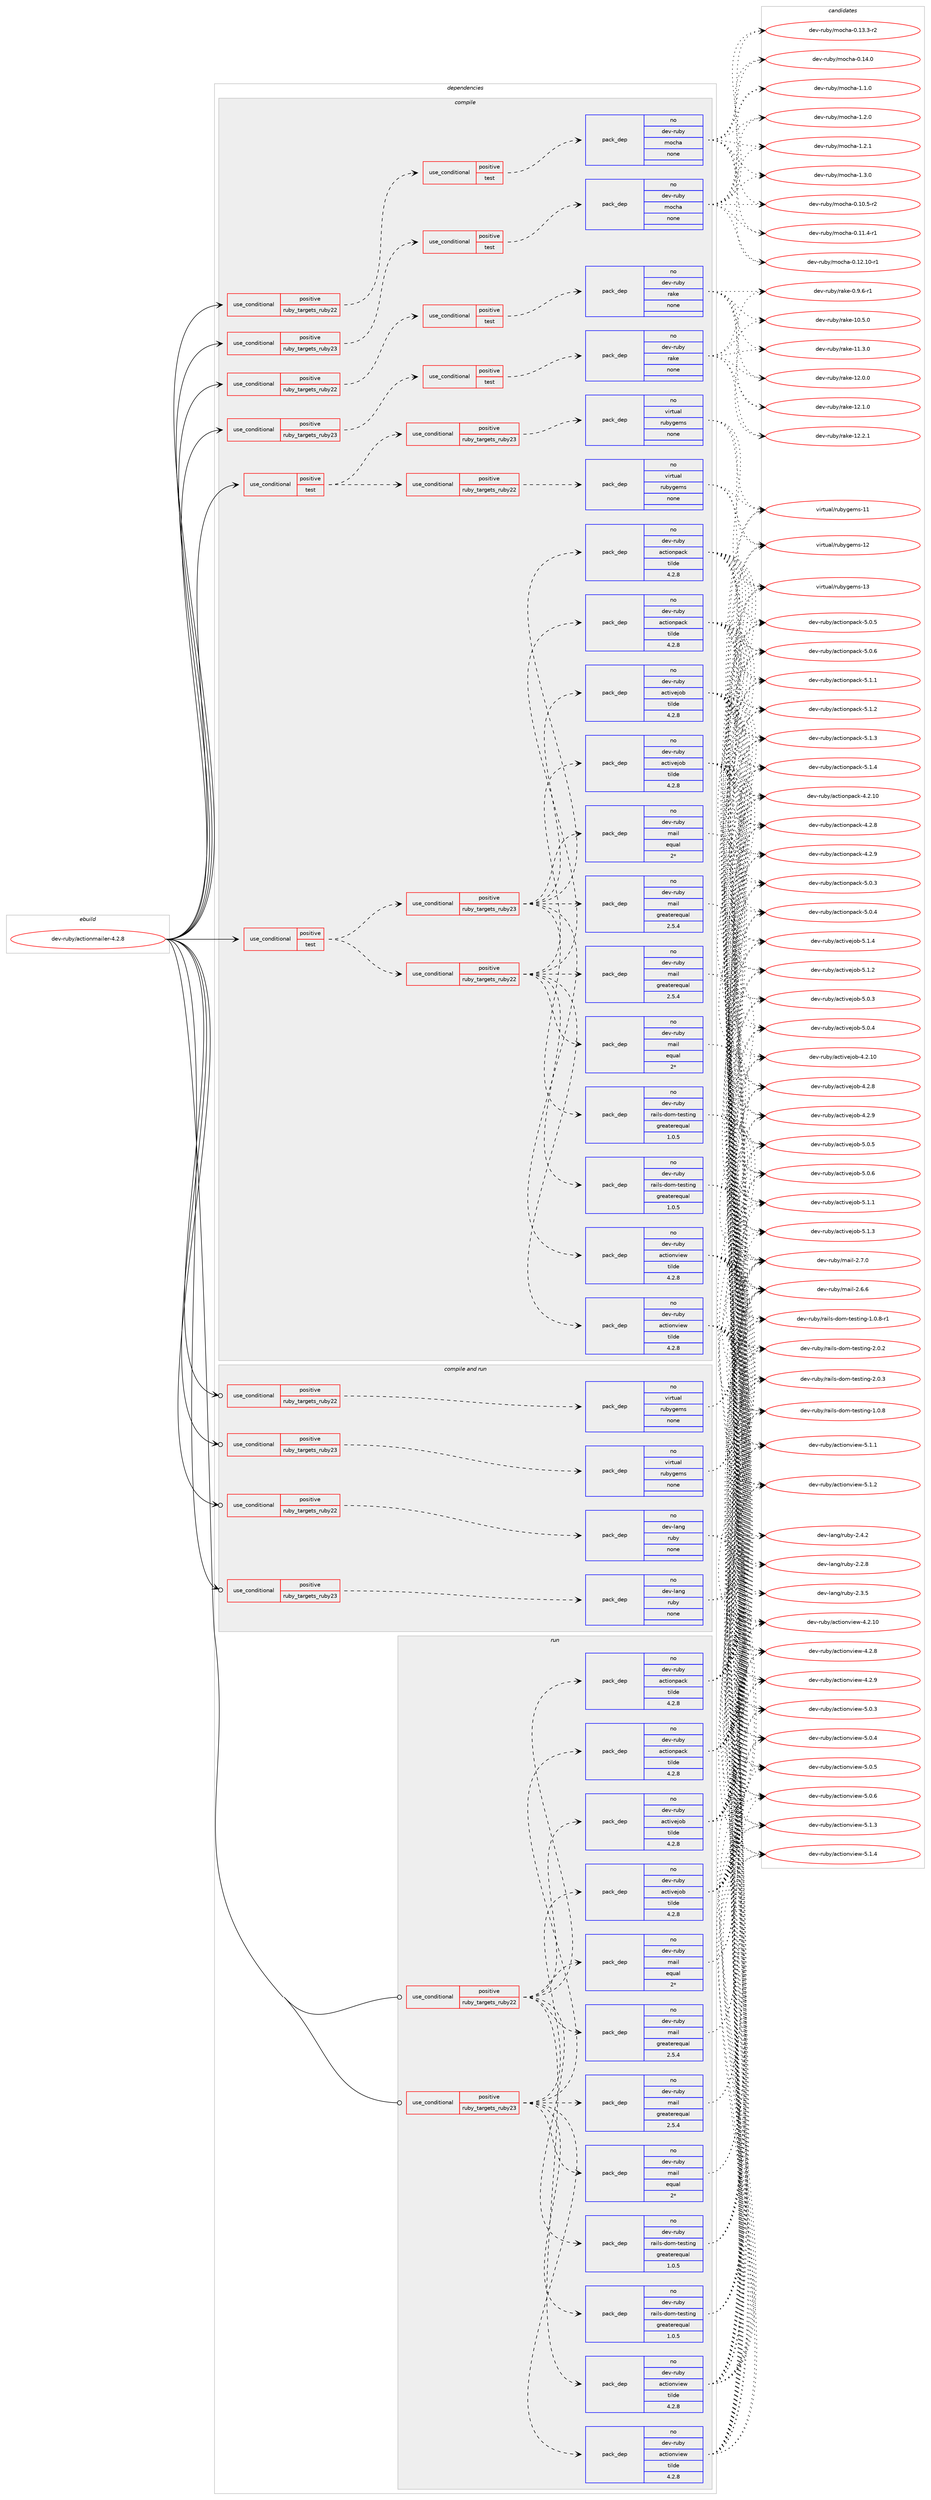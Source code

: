 digraph prolog {

# *************
# Graph options
# *************

newrank=true;
concentrate=true;
compound=true;
graph [rankdir=LR,fontname=Helvetica,fontsize=10,ranksep=1.5];#, ranksep=2.5, nodesep=0.2];
edge  [arrowhead=vee];
node  [fontname=Helvetica,fontsize=10];

# **********
# The ebuild
# **********

subgraph cluster_leftcol {
color=gray;
rank=same;
label=<<i>ebuild</i>>;
id [label="dev-ruby/actionmailer-4.2.8", color=red, width=4, href="../dev-ruby/actionmailer-4.2.8.svg"];
}

# ****************
# The dependencies
# ****************

subgraph cluster_midcol {
color=gray;
label=<<i>dependencies</i>>;
subgraph cluster_compile {
fillcolor="#eeeeee";
style=filled;
label=<<i>compile</i>>;
subgraph cond48479 {
dependency220516 [label=<<TABLE BORDER="0" CELLBORDER="1" CELLSPACING="0" CELLPADDING="4"><TR><TD ROWSPAN="3" CELLPADDING="10">use_conditional</TD></TR><TR><TD>positive</TD></TR><TR><TD>ruby_targets_ruby22</TD></TR></TABLE>>, shape=none, color=red];
subgraph cond48480 {
dependency220517 [label=<<TABLE BORDER="0" CELLBORDER="1" CELLSPACING="0" CELLPADDING="4"><TR><TD ROWSPAN="3" CELLPADDING="10">use_conditional</TD></TR><TR><TD>positive</TD></TR><TR><TD>test</TD></TR></TABLE>>, shape=none, color=red];
subgraph pack168047 {
dependency220518 [label=<<TABLE BORDER="0" CELLBORDER="1" CELLSPACING="0" CELLPADDING="4" WIDTH="220"><TR><TD ROWSPAN="6" CELLPADDING="30">pack_dep</TD></TR><TR><TD WIDTH="110">no</TD></TR><TR><TD>dev-ruby</TD></TR><TR><TD>mocha</TD></TR><TR><TD>none</TD></TR><TR><TD></TD></TR></TABLE>>, shape=none, color=blue];
}
dependency220517:e -> dependency220518:w [weight=20,style="dashed",arrowhead="vee"];
}
dependency220516:e -> dependency220517:w [weight=20,style="dashed",arrowhead="vee"];
}
id:e -> dependency220516:w [weight=20,style="solid",arrowhead="vee"];
subgraph cond48481 {
dependency220519 [label=<<TABLE BORDER="0" CELLBORDER="1" CELLSPACING="0" CELLPADDING="4"><TR><TD ROWSPAN="3" CELLPADDING="10">use_conditional</TD></TR><TR><TD>positive</TD></TR><TR><TD>ruby_targets_ruby22</TD></TR></TABLE>>, shape=none, color=red];
subgraph cond48482 {
dependency220520 [label=<<TABLE BORDER="0" CELLBORDER="1" CELLSPACING="0" CELLPADDING="4"><TR><TD ROWSPAN="3" CELLPADDING="10">use_conditional</TD></TR><TR><TD>positive</TD></TR><TR><TD>test</TD></TR></TABLE>>, shape=none, color=red];
subgraph pack168048 {
dependency220521 [label=<<TABLE BORDER="0" CELLBORDER="1" CELLSPACING="0" CELLPADDING="4" WIDTH="220"><TR><TD ROWSPAN="6" CELLPADDING="30">pack_dep</TD></TR><TR><TD WIDTH="110">no</TD></TR><TR><TD>dev-ruby</TD></TR><TR><TD>rake</TD></TR><TR><TD>none</TD></TR><TR><TD></TD></TR></TABLE>>, shape=none, color=blue];
}
dependency220520:e -> dependency220521:w [weight=20,style="dashed",arrowhead="vee"];
}
dependency220519:e -> dependency220520:w [weight=20,style="dashed",arrowhead="vee"];
}
id:e -> dependency220519:w [weight=20,style="solid",arrowhead="vee"];
subgraph cond48483 {
dependency220522 [label=<<TABLE BORDER="0" CELLBORDER="1" CELLSPACING="0" CELLPADDING="4"><TR><TD ROWSPAN="3" CELLPADDING="10">use_conditional</TD></TR><TR><TD>positive</TD></TR><TR><TD>ruby_targets_ruby23</TD></TR></TABLE>>, shape=none, color=red];
subgraph cond48484 {
dependency220523 [label=<<TABLE BORDER="0" CELLBORDER="1" CELLSPACING="0" CELLPADDING="4"><TR><TD ROWSPAN="3" CELLPADDING="10">use_conditional</TD></TR><TR><TD>positive</TD></TR><TR><TD>test</TD></TR></TABLE>>, shape=none, color=red];
subgraph pack168049 {
dependency220524 [label=<<TABLE BORDER="0" CELLBORDER="1" CELLSPACING="0" CELLPADDING="4" WIDTH="220"><TR><TD ROWSPAN="6" CELLPADDING="30">pack_dep</TD></TR><TR><TD WIDTH="110">no</TD></TR><TR><TD>dev-ruby</TD></TR><TR><TD>mocha</TD></TR><TR><TD>none</TD></TR><TR><TD></TD></TR></TABLE>>, shape=none, color=blue];
}
dependency220523:e -> dependency220524:w [weight=20,style="dashed",arrowhead="vee"];
}
dependency220522:e -> dependency220523:w [weight=20,style="dashed",arrowhead="vee"];
}
id:e -> dependency220522:w [weight=20,style="solid",arrowhead="vee"];
subgraph cond48485 {
dependency220525 [label=<<TABLE BORDER="0" CELLBORDER="1" CELLSPACING="0" CELLPADDING="4"><TR><TD ROWSPAN="3" CELLPADDING="10">use_conditional</TD></TR><TR><TD>positive</TD></TR><TR><TD>ruby_targets_ruby23</TD></TR></TABLE>>, shape=none, color=red];
subgraph cond48486 {
dependency220526 [label=<<TABLE BORDER="0" CELLBORDER="1" CELLSPACING="0" CELLPADDING="4"><TR><TD ROWSPAN="3" CELLPADDING="10">use_conditional</TD></TR><TR><TD>positive</TD></TR><TR><TD>test</TD></TR></TABLE>>, shape=none, color=red];
subgraph pack168050 {
dependency220527 [label=<<TABLE BORDER="0" CELLBORDER="1" CELLSPACING="0" CELLPADDING="4" WIDTH="220"><TR><TD ROWSPAN="6" CELLPADDING="30">pack_dep</TD></TR><TR><TD WIDTH="110">no</TD></TR><TR><TD>dev-ruby</TD></TR><TR><TD>rake</TD></TR><TR><TD>none</TD></TR><TR><TD></TD></TR></TABLE>>, shape=none, color=blue];
}
dependency220526:e -> dependency220527:w [weight=20,style="dashed",arrowhead="vee"];
}
dependency220525:e -> dependency220526:w [weight=20,style="dashed",arrowhead="vee"];
}
id:e -> dependency220525:w [weight=20,style="solid",arrowhead="vee"];
subgraph cond48487 {
dependency220528 [label=<<TABLE BORDER="0" CELLBORDER="1" CELLSPACING="0" CELLPADDING="4"><TR><TD ROWSPAN="3" CELLPADDING="10">use_conditional</TD></TR><TR><TD>positive</TD></TR><TR><TD>test</TD></TR></TABLE>>, shape=none, color=red];
subgraph cond48488 {
dependency220529 [label=<<TABLE BORDER="0" CELLBORDER="1" CELLSPACING="0" CELLPADDING="4"><TR><TD ROWSPAN="3" CELLPADDING="10">use_conditional</TD></TR><TR><TD>positive</TD></TR><TR><TD>ruby_targets_ruby22</TD></TR></TABLE>>, shape=none, color=red];
subgraph pack168051 {
dependency220530 [label=<<TABLE BORDER="0" CELLBORDER="1" CELLSPACING="0" CELLPADDING="4" WIDTH="220"><TR><TD ROWSPAN="6" CELLPADDING="30">pack_dep</TD></TR><TR><TD WIDTH="110">no</TD></TR><TR><TD>dev-ruby</TD></TR><TR><TD>actionpack</TD></TR><TR><TD>tilde</TD></TR><TR><TD>4.2.8</TD></TR></TABLE>>, shape=none, color=blue];
}
dependency220529:e -> dependency220530:w [weight=20,style="dashed",arrowhead="vee"];
subgraph pack168052 {
dependency220531 [label=<<TABLE BORDER="0" CELLBORDER="1" CELLSPACING="0" CELLPADDING="4" WIDTH="220"><TR><TD ROWSPAN="6" CELLPADDING="30">pack_dep</TD></TR><TR><TD WIDTH="110">no</TD></TR><TR><TD>dev-ruby</TD></TR><TR><TD>actionview</TD></TR><TR><TD>tilde</TD></TR><TR><TD>4.2.8</TD></TR></TABLE>>, shape=none, color=blue];
}
dependency220529:e -> dependency220531:w [weight=20,style="dashed",arrowhead="vee"];
subgraph pack168053 {
dependency220532 [label=<<TABLE BORDER="0" CELLBORDER="1" CELLSPACING="0" CELLPADDING="4" WIDTH="220"><TR><TD ROWSPAN="6" CELLPADDING="30">pack_dep</TD></TR><TR><TD WIDTH="110">no</TD></TR><TR><TD>dev-ruby</TD></TR><TR><TD>activejob</TD></TR><TR><TD>tilde</TD></TR><TR><TD>4.2.8</TD></TR></TABLE>>, shape=none, color=blue];
}
dependency220529:e -> dependency220532:w [weight=20,style="dashed",arrowhead="vee"];
subgraph pack168054 {
dependency220533 [label=<<TABLE BORDER="0" CELLBORDER="1" CELLSPACING="0" CELLPADDING="4" WIDTH="220"><TR><TD ROWSPAN="6" CELLPADDING="30">pack_dep</TD></TR><TR><TD WIDTH="110">no</TD></TR><TR><TD>dev-ruby</TD></TR><TR><TD>mail</TD></TR><TR><TD>greaterequal</TD></TR><TR><TD>2.5.4</TD></TR></TABLE>>, shape=none, color=blue];
}
dependency220529:e -> dependency220533:w [weight=20,style="dashed",arrowhead="vee"];
subgraph pack168055 {
dependency220534 [label=<<TABLE BORDER="0" CELLBORDER="1" CELLSPACING="0" CELLPADDING="4" WIDTH="220"><TR><TD ROWSPAN="6" CELLPADDING="30">pack_dep</TD></TR><TR><TD WIDTH="110">no</TD></TR><TR><TD>dev-ruby</TD></TR><TR><TD>mail</TD></TR><TR><TD>equal</TD></TR><TR><TD>2*</TD></TR></TABLE>>, shape=none, color=blue];
}
dependency220529:e -> dependency220534:w [weight=20,style="dashed",arrowhead="vee"];
subgraph pack168056 {
dependency220535 [label=<<TABLE BORDER="0" CELLBORDER="1" CELLSPACING="0" CELLPADDING="4" WIDTH="220"><TR><TD ROWSPAN="6" CELLPADDING="30">pack_dep</TD></TR><TR><TD WIDTH="110">no</TD></TR><TR><TD>dev-ruby</TD></TR><TR><TD>rails-dom-testing</TD></TR><TR><TD>greaterequal</TD></TR><TR><TD>1.0.5</TD></TR></TABLE>>, shape=none, color=blue];
}
dependency220529:e -> dependency220535:w [weight=20,style="dashed",arrowhead="vee"];
}
dependency220528:e -> dependency220529:w [weight=20,style="dashed",arrowhead="vee"];
subgraph cond48489 {
dependency220536 [label=<<TABLE BORDER="0" CELLBORDER="1" CELLSPACING="0" CELLPADDING="4"><TR><TD ROWSPAN="3" CELLPADDING="10">use_conditional</TD></TR><TR><TD>positive</TD></TR><TR><TD>ruby_targets_ruby23</TD></TR></TABLE>>, shape=none, color=red];
subgraph pack168057 {
dependency220537 [label=<<TABLE BORDER="0" CELLBORDER="1" CELLSPACING="0" CELLPADDING="4" WIDTH="220"><TR><TD ROWSPAN="6" CELLPADDING="30">pack_dep</TD></TR><TR><TD WIDTH="110">no</TD></TR><TR><TD>dev-ruby</TD></TR><TR><TD>actionpack</TD></TR><TR><TD>tilde</TD></TR><TR><TD>4.2.8</TD></TR></TABLE>>, shape=none, color=blue];
}
dependency220536:e -> dependency220537:w [weight=20,style="dashed",arrowhead="vee"];
subgraph pack168058 {
dependency220538 [label=<<TABLE BORDER="0" CELLBORDER="1" CELLSPACING="0" CELLPADDING="4" WIDTH="220"><TR><TD ROWSPAN="6" CELLPADDING="30">pack_dep</TD></TR><TR><TD WIDTH="110">no</TD></TR><TR><TD>dev-ruby</TD></TR><TR><TD>actionview</TD></TR><TR><TD>tilde</TD></TR><TR><TD>4.2.8</TD></TR></TABLE>>, shape=none, color=blue];
}
dependency220536:e -> dependency220538:w [weight=20,style="dashed",arrowhead="vee"];
subgraph pack168059 {
dependency220539 [label=<<TABLE BORDER="0" CELLBORDER="1" CELLSPACING="0" CELLPADDING="4" WIDTH="220"><TR><TD ROWSPAN="6" CELLPADDING="30">pack_dep</TD></TR><TR><TD WIDTH="110">no</TD></TR><TR><TD>dev-ruby</TD></TR><TR><TD>activejob</TD></TR><TR><TD>tilde</TD></TR><TR><TD>4.2.8</TD></TR></TABLE>>, shape=none, color=blue];
}
dependency220536:e -> dependency220539:w [weight=20,style="dashed",arrowhead="vee"];
subgraph pack168060 {
dependency220540 [label=<<TABLE BORDER="0" CELLBORDER="1" CELLSPACING="0" CELLPADDING="4" WIDTH="220"><TR><TD ROWSPAN="6" CELLPADDING="30">pack_dep</TD></TR><TR><TD WIDTH="110">no</TD></TR><TR><TD>dev-ruby</TD></TR><TR><TD>mail</TD></TR><TR><TD>greaterequal</TD></TR><TR><TD>2.5.4</TD></TR></TABLE>>, shape=none, color=blue];
}
dependency220536:e -> dependency220540:w [weight=20,style="dashed",arrowhead="vee"];
subgraph pack168061 {
dependency220541 [label=<<TABLE BORDER="0" CELLBORDER="1" CELLSPACING="0" CELLPADDING="4" WIDTH="220"><TR><TD ROWSPAN="6" CELLPADDING="30">pack_dep</TD></TR><TR><TD WIDTH="110">no</TD></TR><TR><TD>dev-ruby</TD></TR><TR><TD>mail</TD></TR><TR><TD>equal</TD></TR><TR><TD>2*</TD></TR></TABLE>>, shape=none, color=blue];
}
dependency220536:e -> dependency220541:w [weight=20,style="dashed",arrowhead="vee"];
subgraph pack168062 {
dependency220542 [label=<<TABLE BORDER="0" CELLBORDER="1" CELLSPACING="0" CELLPADDING="4" WIDTH="220"><TR><TD ROWSPAN="6" CELLPADDING="30">pack_dep</TD></TR><TR><TD WIDTH="110">no</TD></TR><TR><TD>dev-ruby</TD></TR><TR><TD>rails-dom-testing</TD></TR><TR><TD>greaterequal</TD></TR><TR><TD>1.0.5</TD></TR></TABLE>>, shape=none, color=blue];
}
dependency220536:e -> dependency220542:w [weight=20,style="dashed",arrowhead="vee"];
}
dependency220528:e -> dependency220536:w [weight=20,style="dashed",arrowhead="vee"];
}
id:e -> dependency220528:w [weight=20,style="solid",arrowhead="vee"];
subgraph cond48490 {
dependency220543 [label=<<TABLE BORDER="0" CELLBORDER="1" CELLSPACING="0" CELLPADDING="4"><TR><TD ROWSPAN="3" CELLPADDING="10">use_conditional</TD></TR><TR><TD>positive</TD></TR><TR><TD>test</TD></TR></TABLE>>, shape=none, color=red];
subgraph cond48491 {
dependency220544 [label=<<TABLE BORDER="0" CELLBORDER="1" CELLSPACING="0" CELLPADDING="4"><TR><TD ROWSPAN="3" CELLPADDING="10">use_conditional</TD></TR><TR><TD>positive</TD></TR><TR><TD>ruby_targets_ruby22</TD></TR></TABLE>>, shape=none, color=red];
subgraph pack168063 {
dependency220545 [label=<<TABLE BORDER="0" CELLBORDER="1" CELLSPACING="0" CELLPADDING="4" WIDTH="220"><TR><TD ROWSPAN="6" CELLPADDING="30">pack_dep</TD></TR><TR><TD WIDTH="110">no</TD></TR><TR><TD>virtual</TD></TR><TR><TD>rubygems</TD></TR><TR><TD>none</TD></TR><TR><TD></TD></TR></TABLE>>, shape=none, color=blue];
}
dependency220544:e -> dependency220545:w [weight=20,style="dashed",arrowhead="vee"];
}
dependency220543:e -> dependency220544:w [weight=20,style="dashed",arrowhead="vee"];
subgraph cond48492 {
dependency220546 [label=<<TABLE BORDER="0" CELLBORDER="1" CELLSPACING="0" CELLPADDING="4"><TR><TD ROWSPAN="3" CELLPADDING="10">use_conditional</TD></TR><TR><TD>positive</TD></TR><TR><TD>ruby_targets_ruby23</TD></TR></TABLE>>, shape=none, color=red];
subgraph pack168064 {
dependency220547 [label=<<TABLE BORDER="0" CELLBORDER="1" CELLSPACING="0" CELLPADDING="4" WIDTH="220"><TR><TD ROWSPAN="6" CELLPADDING="30">pack_dep</TD></TR><TR><TD WIDTH="110">no</TD></TR><TR><TD>virtual</TD></TR><TR><TD>rubygems</TD></TR><TR><TD>none</TD></TR><TR><TD></TD></TR></TABLE>>, shape=none, color=blue];
}
dependency220546:e -> dependency220547:w [weight=20,style="dashed",arrowhead="vee"];
}
dependency220543:e -> dependency220546:w [weight=20,style="dashed",arrowhead="vee"];
}
id:e -> dependency220543:w [weight=20,style="solid",arrowhead="vee"];
}
subgraph cluster_compileandrun {
fillcolor="#eeeeee";
style=filled;
label=<<i>compile and run</i>>;
subgraph cond48493 {
dependency220548 [label=<<TABLE BORDER="0" CELLBORDER="1" CELLSPACING="0" CELLPADDING="4"><TR><TD ROWSPAN="3" CELLPADDING="10">use_conditional</TD></TR><TR><TD>positive</TD></TR><TR><TD>ruby_targets_ruby22</TD></TR></TABLE>>, shape=none, color=red];
subgraph pack168065 {
dependency220549 [label=<<TABLE BORDER="0" CELLBORDER="1" CELLSPACING="0" CELLPADDING="4" WIDTH="220"><TR><TD ROWSPAN="6" CELLPADDING="30">pack_dep</TD></TR><TR><TD WIDTH="110">no</TD></TR><TR><TD>dev-lang</TD></TR><TR><TD>ruby</TD></TR><TR><TD>none</TD></TR><TR><TD></TD></TR></TABLE>>, shape=none, color=blue];
}
dependency220548:e -> dependency220549:w [weight=20,style="dashed",arrowhead="vee"];
}
id:e -> dependency220548:w [weight=20,style="solid",arrowhead="odotvee"];
subgraph cond48494 {
dependency220550 [label=<<TABLE BORDER="0" CELLBORDER="1" CELLSPACING="0" CELLPADDING="4"><TR><TD ROWSPAN="3" CELLPADDING="10">use_conditional</TD></TR><TR><TD>positive</TD></TR><TR><TD>ruby_targets_ruby22</TD></TR></TABLE>>, shape=none, color=red];
subgraph pack168066 {
dependency220551 [label=<<TABLE BORDER="0" CELLBORDER="1" CELLSPACING="0" CELLPADDING="4" WIDTH="220"><TR><TD ROWSPAN="6" CELLPADDING="30">pack_dep</TD></TR><TR><TD WIDTH="110">no</TD></TR><TR><TD>virtual</TD></TR><TR><TD>rubygems</TD></TR><TR><TD>none</TD></TR><TR><TD></TD></TR></TABLE>>, shape=none, color=blue];
}
dependency220550:e -> dependency220551:w [weight=20,style="dashed",arrowhead="vee"];
}
id:e -> dependency220550:w [weight=20,style="solid",arrowhead="odotvee"];
subgraph cond48495 {
dependency220552 [label=<<TABLE BORDER="0" CELLBORDER="1" CELLSPACING="0" CELLPADDING="4"><TR><TD ROWSPAN="3" CELLPADDING="10">use_conditional</TD></TR><TR><TD>positive</TD></TR><TR><TD>ruby_targets_ruby23</TD></TR></TABLE>>, shape=none, color=red];
subgraph pack168067 {
dependency220553 [label=<<TABLE BORDER="0" CELLBORDER="1" CELLSPACING="0" CELLPADDING="4" WIDTH="220"><TR><TD ROWSPAN="6" CELLPADDING="30">pack_dep</TD></TR><TR><TD WIDTH="110">no</TD></TR><TR><TD>dev-lang</TD></TR><TR><TD>ruby</TD></TR><TR><TD>none</TD></TR><TR><TD></TD></TR></TABLE>>, shape=none, color=blue];
}
dependency220552:e -> dependency220553:w [weight=20,style="dashed",arrowhead="vee"];
}
id:e -> dependency220552:w [weight=20,style="solid",arrowhead="odotvee"];
subgraph cond48496 {
dependency220554 [label=<<TABLE BORDER="0" CELLBORDER="1" CELLSPACING="0" CELLPADDING="4"><TR><TD ROWSPAN="3" CELLPADDING="10">use_conditional</TD></TR><TR><TD>positive</TD></TR><TR><TD>ruby_targets_ruby23</TD></TR></TABLE>>, shape=none, color=red];
subgraph pack168068 {
dependency220555 [label=<<TABLE BORDER="0" CELLBORDER="1" CELLSPACING="0" CELLPADDING="4" WIDTH="220"><TR><TD ROWSPAN="6" CELLPADDING="30">pack_dep</TD></TR><TR><TD WIDTH="110">no</TD></TR><TR><TD>virtual</TD></TR><TR><TD>rubygems</TD></TR><TR><TD>none</TD></TR><TR><TD></TD></TR></TABLE>>, shape=none, color=blue];
}
dependency220554:e -> dependency220555:w [weight=20,style="dashed",arrowhead="vee"];
}
id:e -> dependency220554:w [weight=20,style="solid",arrowhead="odotvee"];
}
subgraph cluster_run {
fillcolor="#eeeeee";
style=filled;
label=<<i>run</i>>;
subgraph cond48497 {
dependency220556 [label=<<TABLE BORDER="0" CELLBORDER="1" CELLSPACING="0" CELLPADDING="4"><TR><TD ROWSPAN="3" CELLPADDING="10">use_conditional</TD></TR><TR><TD>positive</TD></TR><TR><TD>ruby_targets_ruby22</TD></TR></TABLE>>, shape=none, color=red];
subgraph pack168069 {
dependency220557 [label=<<TABLE BORDER="0" CELLBORDER="1" CELLSPACING="0" CELLPADDING="4" WIDTH="220"><TR><TD ROWSPAN="6" CELLPADDING="30">pack_dep</TD></TR><TR><TD WIDTH="110">no</TD></TR><TR><TD>dev-ruby</TD></TR><TR><TD>actionpack</TD></TR><TR><TD>tilde</TD></TR><TR><TD>4.2.8</TD></TR></TABLE>>, shape=none, color=blue];
}
dependency220556:e -> dependency220557:w [weight=20,style="dashed",arrowhead="vee"];
subgraph pack168070 {
dependency220558 [label=<<TABLE BORDER="0" CELLBORDER="1" CELLSPACING="0" CELLPADDING="4" WIDTH="220"><TR><TD ROWSPAN="6" CELLPADDING="30">pack_dep</TD></TR><TR><TD WIDTH="110">no</TD></TR><TR><TD>dev-ruby</TD></TR><TR><TD>actionview</TD></TR><TR><TD>tilde</TD></TR><TR><TD>4.2.8</TD></TR></TABLE>>, shape=none, color=blue];
}
dependency220556:e -> dependency220558:w [weight=20,style="dashed",arrowhead="vee"];
subgraph pack168071 {
dependency220559 [label=<<TABLE BORDER="0" CELLBORDER="1" CELLSPACING="0" CELLPADDING="4" WIDTH="220"><TR><TD ROWSPAN="6" CELLPADDING="30">pack_dep</TD></TR><TR><TD WIDTH="110">no</TD></TR><TR><TD>dev-ruby</TD></TR><TR><TD>activejob</TD></TR><TR><TD>tilde</TD></TR><TR><TD>4.2.8</TD></TR></TABLE>>, shape=none, color=blue];
}
dependency220556:e -> dependency220559:w [weight=20,style="dashed",arrowhead="vee"];
subgraph pack168072 {
dependency220560 [label=<<TABLE BORDER="0" CELLBORDER="1" CELLSPACING="0" CELLPADDING="4" WIDTH="220"><TR><TD ROWSPAN="6" CELLPADDING="30">pack_dep</TD></TR><TR><TD WIDTH="110">no</TD></TR><TR><TD>dev-ruby</TD></TR><TR><TD>mail</TD></TR><TR><TD>greaterequal</TD></TR><TR><TD>2.5.4</TD></TR></TABLE>>, shape=none, color=blue];
}
dependency220556:e -> dependency220560:w [weight=20,style="dashed",arrowhead="vee"];
subgraph pack168073 {
dependency220561 [label=<<TABLE BORDER="0" CELLBORDER="1" CELLSPACING="0" CELLPADDING="4" WIDTH="220"><TR><TD ROWSPAN="6" CELLPADDING="30">pack_dep</TD></TR><TR><TD WIDTH="110">no</TD></TR><TR><TD>dev-ruby</TD></TR><TR><TD>mail</TD></TR><TR><TD>equal</TD></TR><TR><TD>2*</TD></TR></TABLE>>, shape=none, color=blue];
}
dependency220556:e -> dependency220561:w [weight=20,style="dashed",arrowhead="vee"];
subgraph pack168074 {
dependency220562 [label=<<TABLE BORDER="0" CELLBORDER="1" CELLSPACING="0" CELLPADDING="4" WIDTH="220"><TR><TD ROWSPAN="6" CELLPADDING="30">pack_dep</TD></TR><TR><TD WIDTH="110">no</TD></TR><TR><TD>dev-ruby</TD></TR><TR><TD>rails-dom-testing</TD></TR><TR><TD>greaterequal</TD></TR><TR><TD>1.0.5</TD></TR></TABLE>>, shape=none, color=blue];
}
dependency220556:e -> dependency220562:w [weight=20,style="dashed",arrowhead="vee"];
}
id:e -> dependency220556:w [weight=20,style="solid",arrowhead="odot"];
subgraph cond48498 {
dependency220563 [label=<<TABLE BORDER="0" CELLBORDER="1" CELLSPACING="0" CELLPADDING="4"><TR><TD ROWSPAN="3" CELLPADDING="10">use_conditional</TD></TR><TR><TD>positive</TD></TR><TR><TD>ruby_targets_ruby23</TD></TR></TABLE>>, shape=none, color=red];
subgraph pack168075 {
dependency220564 [label=<<TABLE BORDER="0" CELLBORDER="1" CELLSPACING="0" CELLPADDING="4" WIDTH="220"><TR><TD ROWSPAN="6" CELLPADDING="30">pack_dep</TD></TR><TR><TD WIDTH="110">no</TD></TR><TR><TD>dev-ruby</TD></TR><TR><TD>actionpack</TD></TR><TR><TD>tilde</TD></TR><TR><TD>4.2.8</TD></TR></TABLE>>, shape=none, color=blue];
}
dependency220563:e -> dependency220564:w [weight=20,style="dashed",arrowhead="vee"];
subgraph pack168076 {
dependency220565 [label=<<TABLE BORDER="0" CELLBORDER="1" CELLSPACING="0" CELLPADDING="4" WIDTH="220"><TR><TD ROWSPAN="6" CELLPADDING="30">pack_dep</TD></TR><TR><TD WIDTH="110">no</TD></TR><TR><TD>dev-ruby</TD></TR><TR><TD>actionview</TD></TR><TR><TD>tilde</TD></TR><TR><TD>4.2.8</TD></TR></TABLE>>, shape=none, color=blue];
}
dependency220563:e -> dependency220565:w [weight=20,style="dashed",arrowhead="vee"];
subgraph pack168077 {
dependency220566 [label=<<TABLE BORDER="0" CELLBORDER="1" CELLSPACING="0" CELLPADDING="4" WIDTH="220"><TR><TD ROWSPAN="6" CELLPADDING="30">pack_dep</TD></TR><TR><TD WIDTH="110">no</TD></TR><TR><TD>dev-ruby</TD></TR><TR><TD>activejob</TD></TR><TR><TD>tilde</TD></TR><TR><TD>4.2.8</TD></TR></TABLE>>, shape=none, color=blue];
}
dependency220563:e -> dependency220566:w [weight=20,style="dashed",arrowhead="vee"];
subgraph pack168078 {
dependency220567 [label=<<TABLE BORDER="0" CELLBORDER="1" CELLSPACING="0" CELLPADDING="4" WIDTH="220"><TR><TD ROWSPAN="6" CELLPADDING="30">pack_dep</TD></TR><TR><TD WIDTH="110">no</TD></TR><TR><TD>dev-ruby</TD></TR><TR><TD>mail</TD></TR><TR><TD>greaterequal</TD></TR><TR><TD>2.5.4</TD></TR></TABLE>>, shape=none, color=blue];
}
dependency220563:e -> dependency220567:w [weight=20,style="dashed",arrowhead="vee"];
subgraph pack168079 {
dependency220568 [label=<<TABLE BORDER="0" CELLBORDER="1" CELLSPACING="0" CELLPADDING="4" WIDTH="220"><TR><TD ROWSPAN="6" CELLPADDING="30">pack_dep</TD></TR><TR><TD WIDTH="110">no</TD></TR><TR><TD>dev-ruby</TD></TR><TR><TD>mail</TD></TR><TR><TD>equal</TD></TR><TR><TD>2*</TD></TR></TABLE>>, shape=none, color=blue];
}
dependency220563:e -> dependency220568:w [weight=20,style="dashed",arrowhead="vee"];
subgraph pack168080 {
dependency220569 [label=<<TABLE BORDER="0" CELLBORDER="1" CELLSPACING="0" CELLPADDING="4" WIDTH="220"><TR><TD ROWSPAN="6" CELLPADDING="30">pack_dep</TD></TR><TR><TD WIDTH="110">no</TD></TR><TR><TD>dev-ruby</TD></TR><TR><TD>rails-dom-testing</TD></TR><TR><TD>greaterequal</TD></TR><TR><TD>1.0.5</TD></TR></TABLE>>, shape=none, color=blue];
}
dependency220563:e -> dependency220569:w [weight=20,style="dashed",arrowhead="vee"];
}
id:e -> dependency220563:w [weight=20,style="solid",arrowhead="odot"];
}
}

# **************
# The candidates
# **************

subgraph cluster_choices {
rank=same;
color=gray;
label=<<i>candidates</i>>;

subgraph choice168047 {
color=black;
nodesep=1;
choice1001011184511411798121471091119910497454846494846534511450 [label="dev-ruby/mocha-0.10.5-r2", color=red, width=4,href="../dev-ruby/mocha-0.10.5-r2.svg"];
choice1001011184511411798121471091119910497454846494946524511449 [label="dev-ruby/mocha-0.11.4-r1", color=red, width=4,href="../dev-ruby/mocha-0.11.4-r1.svg"];
choice100101118451141179812147109111991049745484649504649484511449 [label="dev-ruby/mocha-0.12.10-r1", color=red, width=4,href="../dev-ruby/mocha-0.12.10-r1.svg"];
choice1001011184511411798121471091119910497454846495146514511450 [label="dev-ruby/mocha-0.13.3-r2", color=red, width=4,href="../dev-ruby/mocha-0.13.3-r2.svg"];
choice100101118451141179812147109111991049745484649524648 [label="dev-ruby/mocha-0.14.0", color=red, width=4,href="../dev-ruby/mocha-0.14.0.svg"];
choice1001011184511411798121471091119910497454946494648 [label="dev-ruby/mocha-1.1.0", color=red, width=4,href="../dev-ruby/mocha-1.1.0.svg"];
choice1001011184511411798121471091119910497454946504648 [label="dev-ruby/mocha-1.2.0", color=red, width=4,href="../dev-ruby/mocha-1.2.0.svg"];
choice1001011184511411798121471091119910497454946504649 [label="dev-ruby/mocha-1.2.1", color=red, width=4,href="../dev-ruby/mocha-1.2.1.svg"];
choice1001011184511411798121471091119910497454946514648 [label="dev-ruby/mocha-1.3.0", color=red, width=4,href="../dev-ruby/mocha-1.3.0.svg"];
dependency220518:e -> choice1001011184511411798121471091119910497454846494846534511450:w [style=dotted,weight="100"];
dependency220518:e -> choice1001011184511411798121471091119910497454846494946524511449:w [style=dotted,weight="100"];
dependency220518:e -> choice100101118451141179812147109111991049745484649504649484511449:w [style=dotted,weight="100"];
dependency220518:e -> choice1001011184511411798121471091119910497454846495146514511450:w [style=dotted,weight="100"];
dependency220518:e -> choice100101118451141179812147109111991049745484649524648:w [style=dotted,weight="100"];
dependency220518:e -> choice1001011184511411798121471091119910497454946494648:w [style=dotted,weight="100"];
dependency220518:e -> choice1001011184511411798121471091119910497454946504648:w [style=dotted,weight="100"];
dependency220518:e -> choice1001011184511411798121471091119910497454946504649:w [style=dotted,weight="100"];
dependency220518:e -> choice1001011184511411798121471091119910497454946514648:w [style=dotted,weight="100"];
}
subgraph choice168048 {
color=black;
nodesep=1;
choice100101118451141179812147114971071014548465746544511449 [label="dev-ruby/rake-0.9.6-r1", color=red, width=4,href="../dev-ruby/rake-0.9.6-r1.svg"];
choice1001011184511411798121471149710710145494846534648 [label="dev-ruby/rake-10.5.0", color=red, width=4,href="../dev-ruby/rake-10.5.0.svg"];
choice1001011184511411798121471149710710145494946514648 [label="dev-ruby/rake-11.3.0", color=red, width=4,href="../dev-ruby/rake-11.3.0.svg"];
choice1001011184511411798121471149710710145495046484648 [label="dev-ruby/rake-12.0.0", color=red, width=4,href="../dev-ruby/rake-12.0.0.svg"];
choice1001011184511411798121471149710710145495046494648 [label="dev-ruby/rake-12.1.0", color=red, width=4,href="../dev-ruby/rake-12.1.0.svg"];
choice1001011184511411798121471149710710145495046504649 [label="dev-ruby/rake-12.2.1", color=red, width=4,href="../dev-ruby/rake-12.2.1.svg"];
dependency220521:e -> choice100101118451141179812147114971071014548465746544511449:w [style=dotted,weight="100"];
dependency220521:e -> choice1001011184511411798121471149710710145494846534648:w [style=dotted,weight="100"];
dependency220521:e -> choice1001011184511411798121471149710710145494946514648:w [style=dotted,weight="100"];
dependency220521:e -> choice1001011184511411798121471149710710145495046484648:w [style=dotted,weight="100"];
dependency220521:e -> choice1001011184511411798121471149710710145495046494648:w [style=dotted,weight="100"];
dependency220521:e -> choice1001011184511411798121471149710710145495046504649:w [style=dotted,weight="100"];
}
subgraph choice168049 {
color=black;
nodesep=1;
choice1001011184511411798121471091119910497454846494846534511450 [label="dev-ruby/mocha-0.10.5-r2", color=red, width=4,href="../dev-ruby/mocha-0.10.5-r2.svg"];
choice1001011184511411798121471091119910497454846494946524511449 [label="dev-ruby/mocha-0.11.4-r1", color=red, width=4,href="../dev-ruby/mocha-0.11.4-r1.svg"];
choice100101118451141179812147109111991049745484649504649484511449 [label="dev-ruby/mocha-0.12.10-r1", color=red, width=4,href="../dev-ruby/mocha-0.12.10-r1.svg"];
choice1001011184511411798121471091119910497454846495146514511450 [label="dev-ruby/mocha-0.13.3-r2", color=red, width=4,href="../dev-ruby/mocha-0.13.3-r2.svg"];
choice100101118451141179812147109111991049745484649524648 [label="dev-ruby/mocha-0.14.0", color=red, width=4,href="../dev-ruby/mocha-0.14.0.svg"];
choice1001011184511411798121471091119910497454946494648 [label="dev-ruby/mocha-1.1.0", color=red, width=4,href="../dev-ruby/mocha-1.1.0.svg"];
choice1001011184511411798121471091119910497454946504648 [label="dev-ruby/mocha-1.2.0", color=red, width=4,href="../dev-ruby/mocha-1.2.0.svg"];
choice1001011184511411798121471091119910497454946504649 [label="dev-ruby/mocha-1.2.1", color=red, width=4,href="../dev-ruby/mocha-1.2.1.svg"];
choice1001011184511411798121471091119910497454946514648 [label="dev-ruby/mocha-1.3.0", color=red, width=4,href="../dev-ruby/mocha-1.3.0.svg"];
dependency220524:e -> choice1001011184511411798121471091119910497454846494846534511450:w [style=dotted,weight="100"];
dependency220524:e -> choice1001011184511411798121471091119910497454846494946524511449:w [style=dotted,weight="100"];
dependency220524:e -> choice100101118451141179812147109111991049745484649504649484511449:w [style=dotted,weight="100"];
dependency220524:e -> choice1001011184511411798121471091119910497454846495146514511450:w [style=dotted,weight="100"];
dependency220524:e -> choice100101118451141179812147109111991049745484649524648:w [style=dotted,weight="100"];
dependency220524:e -> choice1001011184511411798121471091119910497454946494648:w [style=dotted,weight="100"];
dependency220524:e -> choice1001011184511411798121471091119910497454946504648:w [style=dotted,weight="100"];
dependency220524:e -> choice1001011184511411798121471091119910497454946504649:w [style=dotted,weight="100"];
dependency220524:e -> choice1001011184511411798121471091119910497454946514648:w [style=dotted,weight="100"];
}
subgraph choice168050 {
color=black;
nodesep=1;
choice100101118451141179812147114971071014548465746544511449 [label="dev-ruby/rake-0.9.6-r1", color=red, width=4,href="../dev-ruby/rake-0.9.6-r1.svg"];
choice1001011184511411798121471149710710145494846534648 [label="dev-ruby/rake-10.5.0", color=red, width=4,href="../dev-ruby/rake-10.5.0.svg"];
choice1001011184511411798121471149710710145494946514648 [label="dev-ruby/rake-11.3.0", color=red, width=4,href="../dev-ruby/rake-11.3.0.svg"];
choice1001011184511411798121471149710710145495046484648 [label="dev-ruby/rake-12.0.0", color=red, width=4,href="../dev-ruby/rake-12.0.0.svg"];
choice1001011184511411798121471149710710145495046494648 [label="dev-ruby/rake-12.1.0", color=red, width=4,href="../dev-ruby/rake-12.1.0.svg"];
choice1001011184511411798121471149710710145495046504649 [label="dev-ruby/rake-12.2.1", color=red, width=4,href="../dev-ruby/rake-12.2.1.svg"];
dependency220527:e -> choice100101118451141179812147114971071014548465746544511449:w [style=dotted,weight="100"];
dependency220527:e -> choice1001011184511411798121471149710710145494846534648:w [style=dotted,weight="100"];
dependency220527:e -> choice1001011184511411798121471149710710145494946514648:w [style=dotted,weight="100"];
dependency220527:e -> choice1001011184511411798121471149710710145495046484648:w [style=dotted,weight="100"];
dependency220527:e -> choice1001011184511411798121471149710710145495046494648:w [style=dotted,weight="100"];
dependency220527:e -> choice1001011184511411798121471149710710145495046504649:w [style=dotted,weight="100"];
}
subgraph choice168051 {
color=black;
nodesep=1;
choice1001011184511411798121479799116105111110112979910745524650464948 [label="dev-ruby/actionpack-4.2.10", color=red, width=4,href="../dev-ruby/actionpack-4.2.10.svg"];
choice10010111845114117981214797991161051111101129799107455246504656 [label="dev-ruby/actionpack-4.2.8", color=red, width=4,href="../dev-ruby/actionpack-4.2.8.svg"];
choice10010111845114117981214797991161051111101129799107455246504657 [label="dev-ruby/actionpack-4.2.9", color=red, width=4,href="../dev-ruby/actionpack-4.2.9.svg"];
choice10010111845114117981214797991161051111101129799107455346484651 [label="dev-ruby/actionpack-5.0.3", color=red, width=4,href="../dev-ruby/actionpack-5.0.3.svg"];
choice10010111845114117981214797991161051111101129799107455346484652 [label="dev-ruby/actionpack-5.0.4", color=red, width=4,href="../dev-ruby/actionpack-5.0.4.svg"];
choice10010111845114117981214797991161051111101129799107455346484653 [label="dev-ruby/actionpack-5.0.5", color=red, width=4,href="../dev-ruby/actionpack-5.0.5.svg"];
choice10010111845114117981214797991161051111101129799107455346484654 [label="dev-ruby/actionpack-5.0.6", color=red, width=4,href="../dev-ruby/actionpack-5.0.6.svg"];
choice10010111845114117981214797991161051111101129799107455346494649 [label="dev-ruby/actionpack-5.1.1", color=red, width=4,href="../dev-ruby/actionpack-5.1.1.svg"];
choice10010111845114117981214797991161051111101129799107455346494650 [label="dev-ruby/actionpack-5.1.2", color=red, width=4,href="../dev-ruby/actionpack-5.1.2.svg"];
choice10010111845114117981214797991161051111101129799107455346494651 [label="dev-ruby/actionpack-5.1.3", color=red, width=4,href="../dev-ruby/actionpack-5.1.3.svg"];
choice10010111845114117981214797991161051111101129799107455346494652 [label="dev-ruby/actionpack-5.1.4", color=red, width=4,href="../dev-ruby/actionpack-5.1.4.svg"];
dependency220530:e -> choice1001011184511411798121479799116105111110112979910745524650464948:w [style=dotted,weight="100"];
dependency220530:e -> choice10010111845114117981214797991161051111101129799107455246504656:w [style=dotted,weight="100"];
dependency220530:e -> choice10010111845114117981214797991161051111101129799107455246504657:w [style=dotted,weight="100"];
dependency220530:e -> choice10010111845114117981214797991161051111101129799107455346484651:w [style=dotted,weight="100"];
dependency220530:e -> choice10010111845114117981214797991161051111101129799107455346484652:w [style=dotted,weight="100"];
dependency220530:e -> choice10010111845114117981214797991161051111101129799107455346484653:w [style=dotted,weight="100"];
dependency220530:e -> choice10010111845114117981214797991161051111101129799107455346484654:w [style=dotted,weight="100"];
dependency220530:e -> choice10010111845114117981214797991161051111101129799107455346494649:w [style=dotted,weight="100"];
dependency220530:e -> choice10010111845114117981214797991161051111101129799107455346494650:w [style=dotted,weight="100"];
dependency220530:e -> choice10010111845114117981214797991161051111101129799107455346494651:w [style=dotted,weight="100"];
dependency220530:e -> choice10010111845114117981214797991161051111101129799107455346494652:w [style=dotted,weight="100"];
}
subgraph choice168052 {
color=black;
nodesep=1;
choice100101118451141179812147979911610511111011810510111945524650464948 [label="dev-ruby/actionview-4.2.10", color=red, width=4,href="../dev-ruby/actionview-4.2.10.svg"];
choice1001011184511411798121479799116105111110118105101119455246504656 [label="dev-ruby/actionview-4.2.8", color=red, width=4,href="../dev-ruby/actionview-4.2.8.svg"];
choice1001011184511411798121479799116105111110118105101119455246504657 [label="dev-ruby/actionview-4.2.9", color=red, width=4,href="../dev-ruby/actionview-4.2.9.svg"];
choice1001011184511411798121479799116105111110118105101119455346484651 [label="dev-ruby/actionview-5.0.3", color=red, width=4,href="../dev-ruby/actionview-5.0.3.svg"];
choice1001011184511411798121479799116105111110118105101119455346484652 [label="dev-ruby/actionview-5.0.4", color=red, width=4,href="../dev-ruby/actionview-5.0.4.svg"];
choice1001011184511411798121479799116105111110118105101119455346484653 [label="dev-ruby/actionview-5.0.5", color=red, width=4,href="../dev-ruby/actionview-5.0.5.svg"];
choice1001011184511411798121479799116105111110118105101119455346484654 [label="dev-ruby/actionview-5.0.6", color=red, width=4,href="../dev-ruby/actionview-5.0.6.svg"];
choice1001011184511411798121479799116105111110118105101119455346494649 [label="dev-ruby/actionview-5.1.1", color=red, width=4,href="../dev-ruby/actionview-5.1.1.svg"];
choice1001011184511411798121479799116105111110118105101119455346494650 [label="dev-ruby/actionview-5.1.2", color=red, width=4,href="../dev-ruby/actionview-5.1.2.svg"];
choice1001011184511411798121479799116105111110118105101119455346494651 [label="dev-ruby/actionview-5.1.3", color=red, width=4,href="../dev-ruby/actionview-5.1.3.svg"];
choice1001011184511411798121479799116105111110118105101119455346494652 [label="dev-ruby/actionview-5.1.4", color=red, width=4,href="../dev-ruby/actionview-5.1.4.svg"];
dependency220531:e -> choice100101118451141179812147979911610511111011810510111945524650464948:w [style=dotted,weight="100"];
dependency220531:e -> choice1001011184511411798121479799116105111110118105101119455246504656:w [style=dotted,weight="100"];
dependency220531:e -> choice1001011184511411798121479799116105111110118105101119455246504657:w [style=dotted,weight="100"];
dependency220531:e -> choice1001011184511411798121479799116105111110118105101119455346484651:w [style=dotted,weight="100"];
dependency220531:e -> choice1001011184511411798121479799116105111110118105101119455346484652:w [style=dotted,weight="100"];
dependency220531:e -> choice1001011184511411798121479799116105111110118105101119455346484653:w [style=dotted,weight="100"];
dependency220531:e -> choice1001011184511411798121479799116105111110118105101119455346484654:w [style=dotted,weight="100"];
dependency220531:e -> choice1001011184511411798121479799116105111110118105101119455346494649:w [style=dotted,weight="100"];
dependency220531:e -> choice1001011184511411798121479799116105111110118105101119455346494650:w [style=dotted,weight="100"];
dependency220531:e -> choice1001011184511411798121479799116105111110118105101119455346494651:w [style=dotted,weight="100"];
dependency220531:e -> choice1001011184511411798121479799116105111110118105101119455346494652:w [style=dotted,weight="100"];
}
subgraph choice168053 {
color=black;
nodesep=1;
choice10010111845114117981214797991161051181011061119845524650464948 [label="dev-ruby/activejob-4.2.10", color=red, width=4,href="../dev-ruby/activejob-4.2.10.svg"];
choice100101118451141179812147979911610511810110611198455246504656 [label="dev-ruby/activejob-4.2.8", color=red, width=4,href="../dev-ruby/activejob-4.2.8.svg"];
choice100101118451141179812147979911610511810110611198455246504657 [label="dev-ruby/activejob-4.2.9", color=red, width=4,href="../dev-ruby/activejob-4.2.9.svg"];
choice100101118451141179812147979911610511810110611198455346484651 [label="dev-ruby/activejob-5.0.3", color=red, width=4,href="../dev-ruby/activejob-5.0.3.svg"];
choice100101118451141179812147979911610511810110611198455346484652 [label="dev-ruby/activejob-5.0.4", color=red, width=4,href="../dev-ruby/activejob-5.0.4.svg"];
choice100101118451141179812147979911610511810110611198455346484653 [label="dev-ruby/activejob-5.0.5", color=red, width=4,href="../dev-ruby/activejob-5.0.5.svg"];
choice100101118451141179812147979911610511810110611198455346484654 [label="dev-ruby/activejob-5.0.6", color=red, width=4,href="../dev-ruby/activejob-5.0.6.svg"];
choice100101118451141179812147979911610511810110611198455346494649 [label="dev-ruby/activejob-5.1.1", color=red, width=4,href="../dev-ruby/activejob-5.1.1.svg"];
choice100101118451141179812147979911610511810110611198455346494650 [label="dev-ruby/activejob-5.1.2", color=red, width=4,href="../dev-ruby/activejob-5.1.2.svg"];
choice100101118451141179812147979911610511810110611198455346494651 [label="dev-ruby/activejob-5.1.3", color=red, width=4,href="../dev-ruby/activejob-5.1.3.svg"];
choice100101118451141179812147979911610511810110611198455346494652 [label="dev-ruby/activejob-5.1.4", color=red, width=4,href="../dev-ruby/activejob-5.1.4.svg"];
dependency220532:e -> choice10010111845114117981214797991161051181011061119845524650464948:w [style=dotted,weight="100"];
dependency220532:e -> choice100101118451141179812147979911610511810110611198455246504656:w [style=dotted,weight="100"];
dependency220532:e -> choice100101118451141179812147979911610511810110611198455246504657:w [style=dotted,weight="100"];
dependency220532:e -> choice100101118451141179812147979911610511810110611198455346484651:w [style=dotted,weight="100"];
dependency220532:e -> choice100101118451141179812147979911610511810110611198455346484652:w [style=dotted,weight="100"];
dependency220532:e -> choice100101118451141179812147979911610511810110611198455346484653:w [style=dotted,weight="100"];
dependency220532:e -> choice100101118451141179812147979911610511810110611198455346484654:w [style=dotted,weight="100"];
dependency220532:e -> choice100101118451141179812147979911610511810110611198455346494649:w [style=dotted,weight="100"];
dependency220532:e -> choice100101118451141179812147979911610511810110611198455346494650:w [style=dotted,weight="100"];
dependency220532:e -> choice100101118451141179812147979911610511810110611198455346494651:w [style=dotted,weight="100"];
dependency220532:e -> choice100101118451141179812147979911610511810110611198455346494652:w [style=dotted,weight="100"];
}
subgraph choice168054 {
color=black;
nodesep=1;
choice10010111845114117981214710997105108455046544654 [label="dev-ruby/mail-2.6.6", color=red, width=4,href="../dev-ruby/mail-2.6.6.svg"];
choice10010111845114117981214710997105108455046554648 [label="dev-ruby/mail-2.7.0", color=red, width=4,href="../dev-ruby/mail-2.7.0.svg"];
dependency220533:e -> choice10010111845114117981214710997105108455046544654:w [style=dotted,weight="100"];
dependency220533:e -> choice10010111845114117981214710997105108455046554648:w [style=dotted,weight="100"];
}
subgraph choice168055 {
color=black;
nodesep=1;
choice10010111845114117981214710997105108455046544654 [label="dev-ruby/mail-2.6.6", color=red, width=4,href="../dev-ruby/mail-2.6.6.svg"];
choice10010111845114117981214710997105108455046554648 [label="dev-ruby/mail-2.7.0", color=red, width=4,href="../dev-ruby/mail-2.7.0.svg"];
dependency220534:e -> choice10010111845114117981214710997105108455046544654:w [style=dotted,weight="100"];
dependency220534:e -> choice10010111845114117981214710997105108455046554648:w [style=dotted,weight="100"];
}
subgraph choice168056 {
color=black;
nodesep=1;
choice100101118451141179812147114971051081154510011110945116101115116105110103454946484656 [label="dev-ruby/rails-dom-testing-1.0.8", color=red, width=4,href="../dev-ruby/rails-dom-testing-1.0.8.svg"];
choice1001011184511411798121471149710510811545100111109451161011151161051101034549464846564511449 [label="dev-ruby/rails-dom-testing-1.0.8-r1", color=red, width=4,href="../dev-ruby/rails-dom-testing-1.0.8-r1.svg"];
choice100101118451141179812147114971051081154510011110945116101115116105110103455046484650 [label="dev-ruby/rails-dom-testing-2.0.2", color=red, width=4,href="../dev-ruby/rails-dom-testing-2.0.2.svg"];
choice100101118451141179812147114971051081154510011110945116101115116105110103455046484651 [label="dev-ruby/rails-dom-testing-2.0.3", color=red, width=4,href="../dev-ruby/rails-dom-testing-2.0.3.svg"];
dependency220535:e -> choice100101118451141179812147114971051081154510011110945116101115116105110103454946484656:w [style=dotted,weight="100"];
dependency220535:e -> choice1001011184511411798121471149710510811545100111109451161011151161051101034549464846564511449:w [style=dotted,weight="100"];
dependency220535:e -> choice100101118451141179812147114971051081154510011110945116101115116105110103455046484650:w [style=dotted,weight="100"];
dependency220535:e -> choice100101118451141179812147114971051081154510011110945116101115116105110103455046484651:w [style=dotted,weight="100"];
}
subgraph choice168057 {
color=black;
nodesep=1;
choice1001011184511411798121479799116105111110112979910745524650464948 [label="dev-ruby/actionpack-4.2.10", color=red, width=4,href="../dev-ruby/actionpack-4.2.10.svg"];
choice10010111845114117981214797991161051111101129799107455246504656 [label="dev-ruby/actionpack-4.2.8", color=red, width=4,href="../dev-ruby/actionpack-4.2.8.svg"];
choice10010111845114117981214797991161051111101129799107455246504657 [label="dev-ruby/actionpack-4.2.9", color=red, width=4,href="../dev-ruby/actionpack-4.2.9.svg"];
choice10010111845114117981214797991161051111101129799107455346484651 [label="dev-ruby/actionpack-5.0.3", color=red, width=4,href="../dev-ruby/actionpack-5.0.3.svg"];
choice10010111845114117981214797991161051111101129799107455346484652 [label="dev-ruby/actionpack-5.0.4", color=red, width=4,href="../dev-ruby/actionpack-5.0.4.svg"];
choice10010111845114117981214797991161051111101129799107455346484653 [label="dev-ruby/actionpack-5.0.5", color=red, width=4,href="../dev-ruby/actionpack-5.0.5.svg"];
choice10010111845114117981214797991161051111101129799107455346484654 [label="dev-ruby/actionpack-5.0.6", color=red, width=4,href="../dev-ruby/actionpack-5.0.6.svg"];
choice10010111845114117981214797991161051111101129799107455346494649 [label="dev-ruby/actionpack-5.1.1", color=red, width=4,href="../dev-ruby/actionpack-5.1.1.svg"];
choice10010111845114117981214797991161051111101129799107455346494650 [label="dev-ruby/actionpack-5.1.2", color=red, width=4,href="../dev-ruby/actionpack-5.1.2.svg"];
choice10010111845114117981214797991161051111101129799107455346494651 [label="dev-ruby/actionpack-5.1.3", color=red, width=4,href="../dev-ruby/actionpack-5.1.3.svg"];
choice10010111845114117981214797991161051111101129799107455346494652 [label="dev-ruby/actionpack-5.1.4", color=red, width=4,href="../dev-ruby/actionpack-5.1.4.svg"];
dependency220537:e -> choice1001011184511411798121479799116105111110112979910745524650464948:w [style=dotted,weight="100"];
dependency220537:e -> choice10010111845114117981214797991161051111101129799107455246504656:w [style=dotted,weight="100"];
dependency220537:e -> choice10010111845114117981214797991161051111101129799107455246504657:w [style=dotted,weight="100"];
dependency220537:e -> choice10010111845114117981214797991161051111101129799107455346484651:w [style=dotted,weight="100"];
dependency220537:e -> choice10010111845114117981214797991161051111101129799107455346484652:w [style=dotted,weight="100"];
dependency220537:e -> choice10010111845114117981214797991161051111101129799107455346484653:w [style=dotted,weight="100"];
dependency220537:e -> choice10010111845114117981214797991161051111101129799107455346484654:w [style=dotted,weight="100"];
dependency220537:e -> choice10010111845114117981214797991161051111101129799107455346494649:w [style=dotted,weight="100"];
dependency220537:e -> choice10010111845114117981214797991161051111101129799107455346494650:w [style=dotted,weight="100"];
dependency220537:e -> choice10010111845114117981214797991161051111101129799107455346494651:w [style=dotted,weight="100"];
dependency220537:e -> choice10010111845114117981214797991161051111101129799107455346494652:w [style=dotted,weight="100"];
}
subgraph choice168058 {
color=black;
nodesep=1;
choice100101118451141179812147979911610511111011810510111945524650464948 [label="dev-ruby/actionview-4.2.10", color=red, width=4,href="../dev-ruby/actionview-4.2.10.svg"];
choice1001011184511411798121479799116105111110118105101119455246504656 [label="dev-ruby/actionview-4.2.8", color=red, width=4,href="../dev-ruby/actionview-4.2.8.svg"];
choice1001011184511411798121479799116105111110118105101119455246504657 [label="dev-ruby/actionview-4.2.9", color=red, width=4,href="../dev-ruby/actionview-4.2.9.svg"];
choice1001011184511411798121479799116105111110118105101119455346484651 [label="dev-ruby/actionview-5.0.3", color=red, width=4,href="../dev-ruby/actionview-5.0.3.svg"];
choice1001011184511411798121479799116105111110118105101119455346484652 [label="dev-ruby/actionview-5.0.4", color=red, width=4,href="../dev-ruby/actionview-5.0.4.svg"];
choice1001011184511411798121479799116105111110118105101119455346484653 [label="dev-ruby/actionview-5.0.5", color=red, width=4,href="../dev-ruby/actionview-5.0.5.svg"];
choice1001011184511411798121479799116105111110118105101119455346484654 [label="dev-ruby/actionview-5.0.6", color=red, width=4,href="../dev-ruby/actionview-5.0.6.svg"];
choice1001011184511411798121479799116105111110118105101119455346494649 [label="dev-ruby/actionview-5.1.1", color=red, width=4,href="../dev-ruby/actionview-5.1.1.svg"];
choice1001011184511411798121479799116105111110118105101119455346494650 [label="dev-ruby/actionview-5.1.2", color=red, width=4,href="../dev-ruby/actionview-5.1.2.svg"];
choice1001011184511411798121479799116105111110118105101119455346494651 [label="dev-ruby/actionview-5.1.3", color=red, width=4,href="../dev-ruby/actionview-5.1.3.svg"];
choice1001011184511411798121479799116105111110118105101119455346494652 [label="dev-ruby/actionview-5.1.4", color=red, width=4,href="../dev-ruby/actionview-5.1.4.svg"];
dependency220538:e -> choice100101118451141179812147979911610511111011810510111945524650464948:w [style=dotted,weight="100"];
dependency220538:e -> choice1001011184511411798121479799116105111110118105101119455246504656:w [style=dotted,weight="100"];
dependency220538:e -> choice1001011184511411798121479799116105111110118105101119455246504657:w [style=dotted,weight="100"];
dependency220538:e -> choice1001011184511411798121479799116105111110118105101119455346484651:w [style=dotted,weight="100"];
dependency220538:e -> choice1001011184511411798121479799116105111110118105101119455346484652:w [style=dotted,weight="100"];
dependency220538:e -> choice1001011184511411798121479799116105111110118105101119455346484653:w [style=dotted,weight="100"];
dependency220538:e -> choice1001011184511411798121479799116105111110118105101119455346484654:w [style=dotted,weight="100"];
dependency220538:e -> choice1001011184511411798121479799116105111110118105101119455346494649:w [style=dotted,weight="100"];
dependency220538:e -> choice1001011184511411798121479799116105111110118105101119455346494650:w [style=dotted,weight="100"];
dependency220538:e -> choice1001011184511411798121479799116105111110118105101119455346494651:w [style=dotted,weight="100"];
dependency220538:e -> choice1001011184511411798121479799116105111110118105101119455346494652:w [style=dotted,weight="100"];
}
subgraph choice168059 {
color=black;
nodesep=1;
choice10010111845114117981214797991161051181011061119845524650464948 [label="dev-ruby/activejob-4.2.10", color=red, width=4,href="../dev-ruby/activejob-4.2.10.svg"];
choice100101118451141179812147979911610511810110611198455246504656 [label="dev-ruby/activejob-4.2.8", color=red, width=4,href="../dev-ruby/activejob-4.2.8.svg"];
choice100101118451141179812147979911610511810110611198455246504657 [label="dev-ruby/activejob-4.2.9", color=red, width=4,href="../dev-ruby/activejob-4.2.9.svg"];
choice100101118451141179812147979911610511810110611198455346484651 [label="dev-ruby/activejob-5.0.3", color=red, width=4,href="../dev-ruby/activejob-5.0.3.svg"];
choice100101118451141179812147979911610511810110611198455346484652 [label="dev-ruby/activejob-5.0.4", color=red, width=4,href="../dev-ruby/activejob-5.0.4.svg"];
choice100101118451141179812147979911610511810110611198455346484653 [label="dev-ruby/activejob-5.0.5", color=red, width=4,href="../dev-ruby/activejob-5.0.5.svg"];
choice100101118451141179812147979911610511810110611198455346484654 [label="dev-ruby/activejob-5.0.6", color=red, width=4,href="../dev-ruby/activejob-5.0.6.svg"];
choice100101118451141179812147979911610511810110611198455346494649 [label="dev-ruby/activejob-5.1.1", color=red, width=4,href="../dev-ruby/activejob-5.1.1.svg"];
choice100101118451141179812147979911610511810110611198455346494650 [label="dev-ruby/activejob-5.1.2", color=red, width=4,href="../dev-ruby/activejob-5.1.2.svg"];
choice100101118451141179812147979911610511810110611198455346494651 [label="dev-ruby/activejob-5.1.3", color=red, width=4,href="../dev-ruby/activejob-5.1.3.svg"];
choice100101118451141179812147979911610511810110611198455346494652 [label="dev-ruby/activejob-5.1.4", color=red, width=4,href="../dev-ruby/activejob-5.1.4.svg"];
dependency220539:e -> choice10010111845114117981214797991161051181011061119845524650464948:w [style=dotted,weight="100"];
dependency220539:e -> choice100101118451141179812147979911610511810110611198455246504656:w [style=dotted,weight="100"];
dependency220539:e -> choice100101118451141179812147979911610511810110611198455246504657:w [style=dotted,weight="100"];
dependency220539:e -> choice100101118451141179812147979911610511810110611198455346484651:w [style=dotted,weight="100"];
dependency220539:e -> choice100101118451141179812147979911610511810110611198455346484652:w [style=dotted,weight="100"];
dependency220539:e -> choice100101118451141179812147979911610511810110611198455346484653:w [style=dotted,weight="100"];
dependency220539:e -> choice100101118451141179812147979911610511810110611198455346484654:w [style=dotted,weight="100"];
dependency220539:e -> choice100101118451141179812147979911610511810110611198455346494649:w [style=dotted,weight="100"];
dependency220539:e -> choice100101118451141179812147979911610511810110611198455346494650:w [style=dotted,weight="100"];
dependency220539:e -> choice100101118451141179812147979911610511810110611198455346494651:w [style=dotted,weight="100"];
dependency220539:e -> choice100101118451141179812147979911610511810110611198455346494652:w [style=dotted,weight="100"];
}
subgraph choice168060 {
color=black;
nodesep=1;
choice10010111845114117981214710997105108455046544654 [label="dev-ruby/mail-2.6.6", color=red, width=4,href="../dev-ruby/mail-2.6.6.svg"];
choice10010111845114117981214710997105108455046554648 [label="dev-ruby/mail-2.7.0", color=red, width=4,href="../dev-ruby/mail-2.7.0.svg"];
dependency220540:e -> choice10010111845114117981214710997105108455046544654:w [style=dotted,weight="100"];
dependency220540:e -> choice10010111845114117981214710997105108455046554648:w [style=dotted,weight="100"];
}
subgraph choice168061 {
color=black;
nodesep=1;
choice10010111845114117981214710997105108455046544654 [label="dev-ruby/mail-2.6.6", color=red, width=4,href="../dev-ruby/mail-2.6.6.svg"];
choice10010111845114117981214710997105108455046554648 [label="dev-ruby/mail-2.7.0", color=red, width=4,href="../dev-ruby/mail-2.7.0.svg"];
dependency220541:e -> choice10010111845114117981214710997105108455046544654:w [style=dotted,weight="100"];
dependency220541:e -> choice10010111845114117981214710997105108455046554648:w [style=dotted,weight="100"];
}
subgraph choice168062 {
color=black;
nodesep=1;
choice100101118451141179812147114971051081154510011110945116101115116105110103454946484656 [label="dev-ruby/rails-dom-testing-1.0.8", color=red, width=4,href="../dev-ruby/rails-dom-testing-1.0.8.svg"];
choice1001011184511411798121471149710510811545100111109451161011151161051101034549464846564511449 [label="dev-ruby/rails-dom-testing-1.0.8-r1", color=red, width=4,href="../dev-ruby/rails-dom-testing-1.0.8-r1.svg"];
choice100101118451141179812147114971051081154510011110945116101115116105110103455046484650 [label="dev-ruby/rails-dom-testing-2.0.2", color=red, width=4,href="../dev-ruby/rails-dom-testing-2.0.2.svg"];
choice100101118451141179812147114971051081154510011110945116101115116105110103455046484651 [label="dev-ruby/rails-dom-testing-2.0.3", color=red, width=4,href="../dev-ruby/rails-dom-testing-2.0.3.svg"];
dependency220542:e -> choice100101118451141179812147114971051081154510011110945116101115116105110103454946484656:w [style=dotted,weight="100"];
dependency220542:e -> choice1001011184511411798121471149710510811545100111109451161011151161051101034549464846564511449:w [style=dotted,weight="100"];
dependency220542:e -> choice100101118451141179812147114971051081154510011110945116101115116105110103455046484650:w [style=dotted,weight="100"];
dependency220542:e -> choice100101118451141179812147114971051081154510011110945116101115116105110103455046484651:w [style=dotted,weight="100"];
}
subgraph choice168063 {
color=black;
nodesep=1;
choice118105114116117971084711411798121103101109115454949 [label="virtual/rubygems-11", color=red, width=4,href="../virtual/rubygems-11.svg"];
choice118105114116117971084711411798121103101109115454950 [label="virtual/rubygems-12", color=red, width=4,href="../virtual/rubygems-12.svg"];
choice118105114116117971084711411798121103101109115454951 [label="virtual/rubygems-13", color=red, width=4,href="../virtual/rubygems-13.svg"];
dependency220545:e -> choice118105114116117971084711411798121103101109115454949:w [style=dotted,weight="100"];
dependency220545:e -> choice118105114116117971084711411798121103101109115454950:w [style=dotted,weight="100"];
dependency220545:e -> choice118105114116117971084711411798121103101109115454951:w [style=dotted,weight="100"];
}
subgraph choice168064 {
color=black;
nodesep=1;
choice118105114116117971084711411798121103101109115454949 [label="virtual/rubygems-11", color=red, width=4,href="../virtual/rubygems-11.svg"];
choice118105114116117971084711411798121103101109115454950 [label="virtual/rubygems-12", color=red, width=4,href="../virtual/rubygems-12.svg"];
choice118105114116117971084711411798121103101109115454951 [label="virtual/rubygems-13", color=red, width=4,href="../virtual/rubygems-13.svg"];
dependency220547:e -> choice118105114116117971084711411798121103101109115454949:w [style=dotted,weight="100"];
dependency220547:e -> choice118105114116117971084711411798121103101109115454950:w [style=dotted,weight="100"];
dependency220547:e -> choice118105114116117971084711411798121103101109115454951:w [style=dotted,weight="100"];
}
subgraph choice168065 {
color=black;
nodesep=1;
choice10010111845108971101034711411798121455046504656 [label="dev-lang/ruby-2.2.8", color=red, width=4,href="../dev-lang/ruby-2.2.8.svg"];
choice10010111845108971101034711411798121455046514653 [label="dev-lang/ruby-2.3.5", color=red, width=4,href="../dev-lang/ruby-2.3.5.svg"];
choice10010111845108971101034711411798121455046524650 [label="dev-lang/ruby-2.4.2", color=red, width=4,href="../dev-lang/ruby-2.4.2.svg"];
dependency220549:e -> choice10010111845108971101034711411798121455046504656:w [style=dotted,weight="100"];
dependency220549:e -> choice10010111845108971101034711411798121455046514653:w [style=dotted,weight="100"];
dependency220549:e -> choice10010111845108971101034711411798121455046524650:w [style=dotted,weight="100"];
}
subgraph choice168066 {
color=black;
nodesep=1;
choice118105114116117971084711411798121103101109115454949 [label="virtual/rubygems-11", color=red, width=4,href="../virtual/rubygems-11.svg"];
choice118105114116117971084711411798121103101109115454950 [label="virtual/rubygems-12", color=red, width=4,href="../virtual/rubygems-12.svg"];
choice118105114116117971084711411798121103101109115454951 [label="virtual/rubygems-13", color=red, width=4,href="../virtual/rubygems-13.svg"];
dependency220551:e -> choice118105114116117971084711411798121103101109115454949:w [style=dotted,weight="100"];
dependency220551:e -> choice118105114116117971084711411798121103101109115454950:w [style=dotted,weight="100"];
dependency220551:e -> choice118105114116117971084711411798121103101109115454951:w [style=dotted,weight="100"];
}
subgraph choice168067 {
color=black;
nodesep=1;
choice10010111845108971101034711411798121455046504656 [label="dev-lang/ruby-2.2.8", color=red, width=4,href="../dev-lang/ruby-2.2.8.svg"];
choice10010111845108971101034711411798121455046514653 [label="dev-lang/ruby-2.3.5", color=red, width=4,href="../dev-lang/ruby-2.3.5.svg"];
choice10010111845108971101034711411798121455046524650 [label="dev-lang/ruby-2.4.2", color=red, width=4,href="../dev-lang/ruby-2.4.2.svg"];
dependency220553:e -> choice10010111845108971101034711411798121455046504656:w [style=dotted,weight="100"];
dependency220553:e -> choice10010111845108971101034711411798121455046514653:w [style=dotted,weight="100"];
dependency220553:e -> choice10010111845108971101034711411798121455046524650:w [style=dotted,weight="100"];
}
subgraph choice168068 {
color=black;
nodesep=1;
choice118105114116117971084711411798121103101109115454949 [label="virtual/rubygems-11", color=red, width=4,href="../virtual/rubygems-11.svg"];
choice118105114116117971084711411798121103101109115454950 [label="virtual/rubygems-12", color=red, width=4,href="../virtual/rubygems-12.svg"];
choice118105114116117971084711411798121103101109115454951 [label="virtual/rubygems-13", color=red, width=4,href="../virtual/rubygems-13.svg"];
dependency220555:e -> choice118105114116117971084711411798121103101109115454949:w [style=dotted,weight="100"];
dependency220555:e -> choice118105114116117971084711411798121103101109115454950:w [style=dotted,weight="100"];
dependency220555:e -> choice118105114116117971084711411798121103101109115454951:w [style=dotted,weight="100"];
}
subgraph choice168069 {
color=black;
nodesep=1;
choice1001011184511411798121479799116105111110112979910745524650464948 [label="dev-ruby/actionpack-4.2.10", color=red, width=4,href="../dev-ruby/actionpack-4.2.10.svg"];
choice10010111845114117981214797991161051111101129799107455246504656 [label="dev-ruby/actionpack-4.2.8", color=red, width=4,href="../dev-ruby/actionpack-4.2.8.svg"];
choice10010111845114117981214797991161051111101129799107455246504657 [label="dev-ruby/actionpack-4.2.9", color=red, width=4,href="../dev-ruby/actionpack-4.2.9.svg"];
choice10010111845114117981214797991161051111101129799107455346484651 [label="dev-ruby/actionpack-5.0.3", color=red, width=4,href="../dev-ruby/actionpack-5.0.3.svg"];
choice10010111845114117981214797991161051111101129799107455346484652 [label="dev-ruby/actionpack-5.0.4", color=red, width=4,href="../dev-ruby/actionpack-5.0.4.svg"];
choice10010111845114117981214797991161051111101129799107455346484653 [label="dev-ruby/actionpack-5.0.5", color=red, width=4,href="../dev-ruby/actionpack-5.0.5.svg"];
choice10010111845114117981214797991161051111101129799107455346484654 [label="dev-ruby/actionpack-5.0.6", color=red, width=4,href="../dev-ruby/actionpack-5.0.6.svg"];
choice10010111845114117981214797991161051111101129799107455346494649 [label="dev-ruby/actionpack-5.1.1", color=red, width=4,href="../dev-ruby/actionpack-5.1.1.svg"];
choice10010111845114117981214797991161051111101129799107455346494650 [label="dev-ruby/actionpack-5.1.2", color=red, width=4,href="../dev-ruby/actionpack-5.1.2.svg"];
choice10010111845114117981214797991161051111101129799107455346494651 [label="dev-ruby/actionpack-5.1.3", color=red, width=4,href="../dev-ruby/actionpack-5.1.3.svg"];
choice10010111845114117981214797991161051111101129799107455346494652 [label="dev-ruby/actionpack-5.1.4", color=red, width=4,href="../dev-ruby/actionpack-5.1.4.svg"];
dependency220557:e -> choice1001011184511411798121479799116105111110112979910745524650464948:w [style=dotted,weight="100"];
dependency220557:e -> choice10010111845114117981214797991161051111101129799107455246504656:w [style=dotted,weight="100"];
dependency220557:e -> choice10010111845114117981214797991161051111101129799107455246504657:w [style=dotted,weight="100"];
dependency220557:e -> choice10010111845114117981214797991161051111101129799107455346484651:w [style=dotted,weight="100"];
dependency220557:e -> choice10010111845114117981214797991161051111101129799107455346484652:w [style=dotted,weight="100"];
dependency220557:e -> choice10010111845114117981214797991161051111101129799107455346484653:w [style=dotted,weight="100"];
dependency220557:e -> choice10010111845114117981214797991161051111101129799107455346484654:w [style=dotted,weight="100"];
dependency220557:e -> choice10010111845114117981214797991161051111101129799107455346494649:w [style=dotted,weight="100"];
dependency220557:e -> choice10010111845114117981214797991161051111101129799107455346494650:w [style=dotted,weight="100"];
dependency220557:e -> choice10010111845114117981214797991161051111101129799107455346494651:w [style=dotted,weight="100"];
dependency220557:e -> choice10010111845114117981214797991161051111101129799107455346494652:w [style=dotted,weight="100"];
}
subgraph choice168070 {
color=black;
nodesep=1;
choice100101118451141179812147979911610511111011810510111945524650464948 [label="dev-ruby/actionview-4.2.10", color=red, width=4,href="../dev-ruby/actionview-4.2.10.svg"];
choice1001011184511411798121479799116105111110118105101119455246504656 [label="dev-ruby/actionview-4.2.8", color=red, width=4,href="../dev-ruby/actionview-4.2.8.svg"];
choice1001011184511411798121479799116105111110118105101119455246504657 [label="dev-ruby/actionview-4.2.9", color=red, width=4,href="../dev-ruby/actionview-4.2.9.svg"];
choice1001011184511411798121479799116105111110118105101119455346484651 [label="dev-ruby/actionview-5.0.3", color=red, width=4,href="../dev-ruby/actionview-5.0.3.svg"];
choice1001011184511411798121479799116105111110118105101119455346484652 [label="dev-ruby/actionview-5.0.4", color=red, width=4,href="../dev-ruby/actionview-5.0.4.svg"];
choice1001011184511411798121479799116105111110118105101119455346484653 [label="dev-ruby/actionview-5.0.5", color=red, width=4,href="../dev-ruby/actionview-5.0.5.svg"];
choice1001011184511411798121479799116105111110118105101119455346484654 [label="dev-ruby/actionview-5.0.6", color=red, width=4,href="../dev-ruby/actionview-5.0.6.svg"];
choice1001011184511411798121479799116105111110118105101119455346494649 [label="dev-ruby/actionview-5.1.1", color=red, width=4,href="../dev-ruby/actionview-5.1.1.svg"];
choice1001011184511411798121479799116105111110118105101119455346494650 [label="dev-ruby/actionview-5.1.2", color=red, width=4,href="../dev-ruby/actionview-5.1.2.svg"];
choice1001011184511411798121479799116105111110118105101119455346494651 [label="dev-ruby/actionview-5.1.3", color=red, width=4,href="../dev-ruby/actionview-5.1.3.svg"];
choice1001011184511411798121479799116105111110118105101119455346494652 [label="dev-ruby/actionview-5.1.4", color=red, width=4,href="../dev-ruby/actionview-5.1.4.svg"];
dependency220558:e -> choice100101118451141179812147979911610511111011810510111945524650464948:w [style=dotted,weight="100"];
dependency220558:e -> choice1001011184511411798121479799116105111110118105101119455246504656:w [style=dotted,weight="100"];
dependency220558:e -> choice1001011184511411798121479799116105111110118105101119455246504657:w [style=dotted,weight="100"];
dependency220558:e -> choice1001011184511411798121479799116105111110118105101119455346484651:w [style=dotted,weight="100"];
dependency220558:e -> choice1001011184511411798121479799116105111110118105101119455346484652:w [style=dotted,weight="100"];
dependency220558:e -> choice1001011184511411798121479799116105111110118105101119455346484653:w [style=dotted,weight="100"];
dependency220558:e -> choice1001011184511411798121479799116105111110118105101119455346484654:w [style=dotted,weight="100"];
dependency220558:e -> choice1001011184511411798121479799116105111110118105101119455346494649:w [style=dotted,weight="100"];
dependency220558:e -> choice1001011184511411798121479799116105111110118105101119455346494650:w [style=dotted,weight="100"];
dependency220558:e -> choice1001011184511411798121479799116105111110118105101119455346494651:w [style=dotted,weight="100"];
dependency220558:e -> choice1001011184511411798121479799116105111110118105101119455346494652:w [style=dotted,weight="100"];
}
subgraph choice168071 {
color=black;
nodesep=1;
choice10010111845114117981214797991161051181011061119845524650464948 [label="dev-ruby/activejob-4.2.10", color=red, width=4,href="../dev-ruby/activejob-4.2.10.svg"];
choice100101118451141179812147979911610511810110611198455246504656 [label="dev-ruby/activejob-4.2.8", color=red, width=4,href="../dev-ruby/activejob-4.2.8.svg"];
choice100101118451141179812147979911610511810110611198455246504657 [label="dev-ruby/activejob-4.2.9", color=red, width=4,href="../dev-ruby/activejob-4.2.9.svg"];
choice100101118451141179812147979911610511810110611198455346484651 [label="dev-ruby/activejob-5.0.3", color=red, width=4,href="../dev-ruby/activejob-5.0.3.svg"];
choice100101118451141179812147979911610511810110611198455346484652 [label="dev-ruby/activejob-5.0.4", color=red, width=4,href="../dev-ruby/activejob-5.0.4.svg"];
choice100101118451141179812147979911610511810110611198455346484653 [label="dev-ruby/activejob-5.0.5", color=red, width=4,href="../dev-ruby/activejob-5.0.5.svg"];
choice100101118451141179812147979911610511810110611198455346484654 [label="dev-ruby/activejob-5.0.6", color=red, width=4,href="../dev-ruby/activejob-5.0.6.svg"];
choice100101118451141179812147979911610511810110611198455346494649 [label="dev-ruby/activejob-5.1.1", color=red, width=4,href="../dev-ruby/activejob-5.1.1.svg"];
choice100101118451141179812147979911610511810110611198455346494650 [label="dev-ruby/activejob-5.1.2", color=red, width=4,href="../dev-ruby/activejob-5.1.2.svg"];
choice100101118451141179812147979911610511810110611198455346494651 [label="dev-ruby/activejob-5.1.3", color=red, width=4,href="../dev-ruby/activejob-5.1.3.svg"];
choice100101118451141179812147979911610511810110611198455346494652 [label="dev-ruby/activejob-5.1.4", color=red, width=4,href="../dev-ruby/activejob-5.1.4.svg"];
dependency220559:e -> choice10010111845114117981214797991161051181011061119845524650464948:w [style=dotted,weight="100"];
dependency220559:e -> choice100101118451141179812147979911610511810110611198455246504656:w [style=dotted,weight="100"];
dependency220559:e -> choice100101118451141179812147979911610511810110611198455246504657:w [style=dotted,weight="100"];
dependency220559:e -> choice100101118451141179812147979911610511810110611198455346484651:w [style=dotted,weight="100"];
dependency220559:e -> choice100101118451141179812147979911610511810110611198455346484652:w [style=dotted,weight="100"];
dependency220559:e -> choice100101118451141179812147979911610511810110611198455346484653:w [style=dotted,weight="100"];
dependency220559:e -> choice100101118451141179812147979911610511810110611198455346484654:w [style=dotted,weight="100"];
dependency220559:e -> choice100101118451141179812147979911610511810110611198455346494649:w [style=dotted,weight="100"];
dependency220559:e -> choice100101118451141179812147979911610511810110611198455346494650:w [style=dotted,weight="100"];
dependency220559:e -> choice100101118451141179812147979911610511810110611198455346494651:w [style=dotted,weight="100"];
dependency220559:e -> choice100101118451141179812147979911610511810110611198455346494652:w [style=dotted,weight="100"];
}
subgraph choice168072 {
color=black;
nodesep=1;
choice10010111845114117981214710997105108455046544654 [label="dev-ruby/mail-2.6.6", color=red, width=4,href="../dev-ruby/mail-2.6.6.svg"];
choice10010111845114117981214710997105108455046554648 [label="dev-ruby/mail-2.7.0", color=red, width=4,href="../dev-ruby/mail-2.7.0.svg"];
dependency220560:e -> choice10010111845114117981214710997105108455046544654:w [style=dotted,weight="100"];
dependency220560:e -> choice10010111845114117981214710997105108455046554648:w [style=dotted,weight="100"];
}
subgraph choice168073 {
color=black;
nodesep=1;
choice10010111845114117981214710997105108455046544654 [label="dev-ruby/mail-2.6.6", color=red, width=4,href="../dev-ruby/mail-2.6.6.svg"];
choice10010111845114117981214710997105108455046554648 [label="dev-ruby/mail-2.7.0", color=red, width=4,href="../dev-ruby/mail-2.7.0.svg"];
dependency220561:e -> choice10010111845114117981214710997105108455046544654:w [style=dotted,weight="100"];
dependency220561:e -> choice10010111845114117981214710997105108455046554648:w [style=dotted,weight="100"];
}
subgraph choice168074 {
color=black;
nodesep=1;
choice100101118451141179812147114971051081154510011110945116101115116105110103454946484656 [label="dev-ruby/rails-dom-testing-1.0.8", color=red, width=4,href="../dev-ruby/rails-dom-testing-1.0.8.svg"];
choice1001011184511411798121471149710510811545100111109451161011151161051101034549464846564511449 [label="dev-ruby/rails-dom-testing-1.0.8-r1", color=red, width=4,href="../dev-ruby/rails-dom-testing-1.0.8-r1.svg"];
choice100101118451141179812147114971051081154510011110945116101115116105110103455046484650 [label="dev-ruby/rails-dom-testing-2.0.2", color=red, width=4,href="../dev-ruby/rails-dom-testing-2.0.2.svg"];
choice100101118451141179812147114971051081154510011110945116101115116105110103455046484651 [label="dev-ruby/rails-dom-testing-2.0.3", color=red, width=4,href="../dev-ruby/rails-dom-testing-2.0.3.svg"];
dependency220562:e -> choice100101118451141179812147114971051081154510011110945116101115116105110103454946484656:w [style=dotted,weight="100"];
dependency220562:e -> choice1001011184511411798121471149710510811545100111109451161011151161051101034549464846564511449:w [style=dotted,weight="100"];
dependency220562:e -> choice100101118451141179812147114971051081154510011110945116101115116105110103455046484650:w [style=dotted,weight="100"];
dependency220562:e -> choice100101118451141179812147114971051081154510011110945116101115116105110103455046484651:w [style=dotted,weight="100"];
}
subgraph choice168075 {
color=black;
nodesep=1;
choice1001011184511411798121479799116105111110112979910745524650464948 [label="dev-ruby/actionpack-4.2.10", color=red, width=4,href="../dev-ruby/actionpack-4.2.10.svg"];
choice10010111845114117981214797991161051111101129799107455246504656 [label="dev-ruby/actionpack-4.2.8", color=red, width=4,href="../dev-ruby/actionpack-4.2.8.svg"];
choice10010111845114117981214797991161051111101129799107455246504657 [label="dev-ruby/actionpack-4.2.9", color=red, width=4,href="../dev-ruby/actionpack-4.2.9.svg"];
choice10010111845114117981214797991161051111101129799107455346484651 [label="dev-ruby/actionpack-5.0.3", color=red, width=4,href="../dev-ruby/actionpack-5.0.3.svg"];
choice10010111845114117981214797991161051111101129799107455346484652 [label="dev-ruby/actionpack-5.0.4", color=red, width=4,href="../dev-ruby/actionpack-5.0.4.svg"];
choice10010111845114117981214797991161051111101129799107455346484653 [label="dev-ruby/actionpack-5.0.5", color=red, width=4,href="../dev-ruby/actionpack-5.0.5.svg"];
choice10010111845114117981214797991161051111101129799107455346484654 [label="dev-ruby/actionpack-5.0.6", color=red, width=4,href="../dev-ruby/actionpack-5.0.6.svg"];
choice10010111845114117981214797991161051111101129799107455346494649 [label="dev-ruby/actionpack-5.1.1", color=red, width=4,href="../dev-ruby/actionpack-5.1.1.svg"];
choice10010111845114117981214797991161051111101129799107455346494650 [label="dev-ruby/actionpack-5.1.2", color=red, width=4,href="../dev-ruby/actionpack-5.1.2.svg"];
choice10010111845114117981214797991161051111101129799107455346494651 [label="dev-ruby/actionpack-5.1.3", color=red, width=4,href="../dev-ruby/actionpack-5.1.3.svg"];
choice10010111845114117981214797991161051111101129799107455346494652 [label="dev-ruby/actionpack-5.1.4", color=red, width=4,href="../dev-ruby/actionpack-5.1.4.svg"];
dependency220564:e -> choice1001011184511411798121479799116105111110112979910745524650464948:w [style=dotted,weight="100"];
dependency220564:e -> choice10010111845114117981214797991161051111101129799107455246504656:w [style=dotted,weight="100"];
dependency220564:e -> choice10010111845114117981214797991161051111101129799107455246504657:w [style=dotted,weight="100"];
dependency220564:e -> choice10010111845114117981214797991161051111101129799107455346484651:w [style=dotted,weight="100"];
dependency220564:e -> choice10010111845114117981214797991161051111101129799107455346484652:w [style=dotted,weight="100"];
dependency220564:e -> choice10010111845114117981214797991161051111101129799107455346484653:w [style=dotted,weight="100"];
dependency220564:e -> choice10010111845114117981214797991161051111101129799107455346484654:w [style=dotted,weight="100"];
dependency220564:e -> choice10010111845114117981214797991161051111101129799107455346494649:w [style=dotted,weight="100"];
dependency220564:e -> choice10010111845114117981214797991161051111101129799107455346494650:w [style=dotted,weight="100"];
dependency220564:e -> choice10010111845114117981214797991161051111101129799107455346494651:w [style=dotted,weight="100"];
dependency220564:e -> choice10010111845114117981214797991161051111101129799107455346494652:w [style=dotted,weight="100"];
}
subgraph choice168076 {
color=black;
nodesep=1;
choice100101118451141179812147979911610511111011810510111945524650464948 [label="dev-ruby/actionview-4.2.10", color=red, width=4,href="../dev-ruby/actionview-4.2.10.svg"];
choice1001011184511411798121479799116105111110118105101119455246504656 [label="dev-ruby/actionview-4.2.8", color=red, width=4,href="../dev-ruby/actionview-4.2.8.svg"];
choice1001011184511411798121479799116105111110118105101119455246504657 [label="dev-ruby/actionview-4.2.9", color=red, width=4,href="../dev-ruby/actionview-4.2.9.svg"];
choice1001011184511411798121479799116105111110118105101119455346484651 [label="dev-ruby/actionview-5.0.3", color=red, width=4,href="../dev-ruby/actionview-5.0.3.svg"];
choice1001011184511411798121479799116105111110118105101119455346484652 [label="dev-ruby/actionview-5.0.4", color=red, width=4,href="../dev-ruby/actionview-5.0.4.svg"];
choice1001011184511411798121479799116105111110118105101119455346484653 [label="dev-ruby/actionview-5.0.5", color=red, width=4,href="../dev-ruby/actionview-5.0.5.svg"];
choice1001011184511411798121479799116105111110118105101119455346484654 [label="dev-ruby/actionview-5.0.6", color=red, width=4,href="../dev-ruby/actionview-5.0.6.svg"];
choice1001011184511411798121479799116105111110118105101119455346494649 [label="dev-ruby/actionview-5.1.1", color=red, width=4,href="../dev-ruby/actionview-5.1.1.svg"];
choice1001011184511411798121479799116105111110118105101119455346494650 [label="dev-ruby/actionview-5.1.2", color=red, width=4,href="../dev-ruby/actionview-5.1.2.svg"];
choice1001011184511411798121479799116105111110118105101119455346494651 [label="dev-ruby/actionview-5.1.3", color=red, width=4,href="../dev-ruby/actionview-5.1.3.svg"];
choice1001011184511411798121479799116105111110118105101119455346494652 [label="dev-ruby/actionview-5.1.4", color=red, width=4,href="../dev-ruby/actionview-5.1.4.svg"];
dependency220565:e -> choice100101118451141179812147979911610511111011810510111945524650464948:w [style=dotted,weight="100"];
dependency220565:e -> choice1001011184511411798121479799116105111110118105101119455246504656:w [style=dotted,weight="100"];
dependency220565:e -> choice1001011184511411798121479799116105111110118105101119455246504657:w [style=dotted,weight="100"];
dependency220565:e -> choice1001011184511411798121479799116105111110118105101119455346484651:w [style=dotted,weight="100"];
dependency220565:e -> choice1001011184511411798121479799116105111110118105101119455346484652:w [style=dotted,weight="100"];
dependency220565:e -> choice1001011184511411798121479799116105111110118105101119455346484653:w [style=dotted,weight="100"];
dependency220565:e -> choice1001011184511411798121479799116105111110118105101119455346484654:w [style=dotted,weight="100"];
dependency220565:e -> choice1001011184511411798121479799116105111110118105101119455346494649:w [style=dotted,weight="100"];
dependency220565:e -> choice1001011184511411798121479799116105111110118105101119455346494650:w [style=dotted,weight="100"];
dependency220565:e -> choice1001011184511411798121479799116105111110118105101119455346494651:w [style=dotted,weight="100"];
dependency220565:e -> choice1001011184511411798121479799116105111110118105101119455346494652:w [style=dotted,weight="100"];
}
subgraph choice168077 {
color=black;
nodesep=1;
choice10010111845114117981214797991161051181011061119845524650464948 [label="dev-ruby/activejob-4.2.10", color=red, width=4,href="../dev-ruby/activejob-4.2.10.svg"];
choice100101118451141179812147979911610511810110611198455246504656 [label="dev-ruby/activejob-4.2.8", color=red, width=4,href="../dev-ruby/activejob-4.2.8.svg"];
choice100101118451141179812147979911610511810110611198455246504657 [label="dev-ruby/activejob-4.2.9", color=red, width=4,href="../dev-ruby/activejob-4.2.9.svg"];
choice100101118451141179812147979911610511810110611198455346484651 [label="dev-ruby/activejob-5.0.3", color=red, width=4,href="../dev-ruby/activejob-5.0.3.svg"];
choice100101118451141179812147979911610511810110611198455346484652 [label="dev-ruby/activejob-5.0.4", color=red, width=4,href="../dev-ruby/activejob-5.0.4.svg"];
choice100101118451141179812147979911610511810110611198455346484653 [label="dev-ruby/activejob-5.0.5", color=red, width=4,href="../dev-ruby/activejob-5.0.5.svg"];
choice100101118451141179812147979911610511810110611198455346484654 [label="dev-ruby/activejob-5.0.6", color=red, width=4,href="../dev-ruby/activejob-5.0.6.svg"];
choice100101118451141179812147979911610511810110611198455346494649 [label="dev-ruby/activejob-5.1.1", color=red, width=4,href="../dev-ruby/activejob-5.1.1.svg"];
choice100101118451141179812147979911610511810110611198455346494650 [label="dev-ruby/activejob-5.1.2", color=red, width=4,href="../dev-ruby/activejob-5.1.2.svg"];
choice100101118451141179812147979911610511810110611198455346494651 [label="dev-ruby/activejob-5.1.3", color=red, width=4,href="../dev-ruby/activejob-5.1.3.svg"];
choice100101118451141179812147979911610511810110611198455346494652 [label="dev-ruby/activejob-5.1.4", color=red, width=4,href="../dev-ruby/activejob-5.1.4.svg"];
dependency220566:e -> choice10010111845114117981214797991161051181011061119845524650464948:w [style=dotted,weight="100"];
dependency220566:e -> choice100101118451141179812147979911610511810110611198455246504656:w [style=dotted,weight="100"];
dependency220566:e -> choice100101118451141179812147979911610511810110611198455246504657:w [style=dotted,weight="100"];
dependency220566:e -> choice100101118451141179812147979911610511810110611198455346484651:w [style=dotted,weight="100"];
dependency220566:e -> choice100101118451141179812147979911610511810110611198455346484652:w [style=dotted,weight="100"];
dependency220566:e -> choice100101118451141179812147979911610511810110611198455346484653:w [style=dotted,weight="100"];
dependency220566:e -> choice100101118451141179812147979911610511810110611198455346484654:w [style=dotted,weight="100"];
dependency220566:e -> choice100101118451141179812147979911610511810110611198455346494649:w [style=dotted,weight="100"];
dependency220566:e -> choice100101118451141179812147979911610511810110611198455346494650:w [style=dotted,weight="100"];
dependency220566:e -> choice100101118451141179812147979911610511810110611198455346494651:w [style=dotted,weight="100"];
dependency220566:e -> choice100101118451141179812147979911610511810110611198455346494652:w [style=dotted,weight="100"];
}
subgraph choice168078 {
color=black;
nodesep=1;
choice10010111845114117981214710997105108455046544654 [label="dev-ruby/mail-2.6.6", color=red, width=4,href="../dev-ruby/mail-2.6.6.svg"];
choice10010111845114117981214710997105108455046554648 [label="dev-ruby/mail-2.7.0", color=red, width=4,href="../dev-ruby/mail-2.7.0.svg"];
dependency220567:e -> choice10010111845114117981214710997105108455046544654:w [style=dotted,weight="100"];
dependency220567:e -> choice10010111845114117981214710997105108455046554648:w [style=dotted,weight="100"];
}
subgraph choice168079 {
color=black;
nodesep=1;
choice10010111845114117981214710997105108455046544654 [label="dev-ruby/mail-2.6.6", color=red, width=4,href="../dev-ruby/mail-2.6.6.svg"];
choice10010111845114117981214710997105108455046554648 [label="dev-ruby/mail-2.7.0", color=red, width=4,href="../dev-ruby/mail-2.7.0.svg"];
dependency220568:e -> choice10010111845114117981214710997105108455046544654:w [style=dotted,weight="100"];
dependency220568:e -> choice10010111845114117981214710997105108455046554648:w [style=dotted,weight="100"];
}
subgraph choice168080 {
color=black;
nodesep=1;
choice100101118451141179812147114971051081154510011110945116101115116105110103454946484656 [label="dev-ruby/rails-dom-testing-1.0.8", color=red, width=4,href="../dev-ruby/rails-dom-testing-1.0.8.svg"];
choice1001011184511411798121471149710510811545100111109451161011151161051101034549464846564511449 [label="dev-ruby/rails-dom-testing-1.0.8-r1", color=red, width=4,href="../dev-ruby/rails-dom-testing-1.0.8-r1.svg"];
choice100101118451141179812147114971051081154510011110945116101115116105110103455046484650 [label="dev-ruby/rails-dom-testing-2.0.2", color=red, width=4,href="../dev-ruby/rails-dom-testing-2.0.2.svg"];
choice100101118451141179812147114971051081154510011110945116101115116105110103455046484651 [label="dev-ruby/rails-dom-testing-2.0.3", color=red, width=4,href="../dev-ruby/rails-dom-testing-2.0.3.svg"];
dependency220569:e -> choice100101118451141179812147114971051081154510011110945116101115116105110103454946484656:w [style=dotted,weight="100"];
dependency220569:e -> choice1001011184511411798121471149710510811545100111109451161011151161051101034549464846564511449:w [style=dotted,weight="100"];
dependency220569:e -> choice100101118451141179812147114971051081154510011110945116101115116105110103455046484650:w [style=dotted,weight="100"];
dependency220569:e -> choice100101118451141179812147114971051081154510011110945116101115116105110103455046484651:w [style=dotted,weight="100"];
}
}

}
